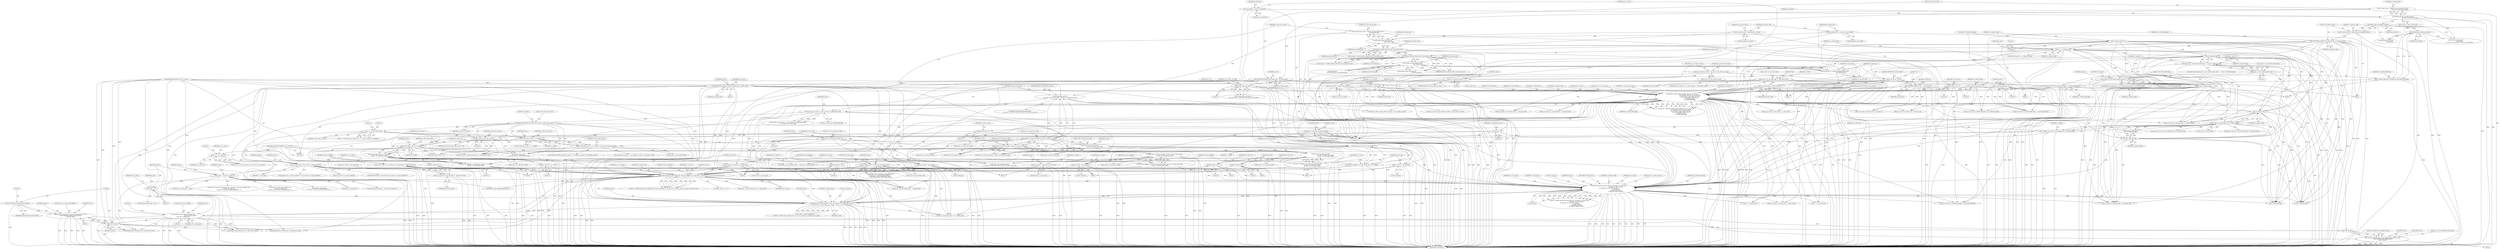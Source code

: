 digraph "0_Android_0b23c81c3dd9ec38f7e6806a3955fed1925541a0_2@API" {
"1001689" [label="(Call,ithread_create(ps_dec->pv_dec_thread_handle, NULL,\n (void *)ih264d_decode_picture_thread,\n (void *)ps_dec))"];
"1001694" [label="(Call,(void *)ih264d_decode_picture_thread)"];
"1001697" [label="(Call,(void *)ps_dec)"];
"1001642" [label="(Call,ih264d_get_next_display_field(ps_dec,\n                                          ps_dec->ps_out_buffer,\n &(ps_dec->s_disp_op)))"];
"1001623" [label="(Call,ih264d_start_of_pic(ps_dec, i4_poc, &s_tmp_poc, u2_frame_num, ps_pps))"];
"1000534" [label="(Call,ih264d_decode_gaps_in_frame_num(ps_dec, u2_frame_num))"];
"1000157" [label="(MethodParameterIn,dec_struct_t *ps_dec)"];
"1000464" [label="(Call,COPYTHECONTEXT(\"SH: frame_num\", u2_frame_num))"];
"1000457" [label="(Call,u2_frame_num = ih264d_get_bits_h264(ps_bitstrm,\n                                         ps_seq->u1_bits_in_frm_num))"];
"1000459" [label="(Call,ih264d_get_bits_h264(ps_bitstrm,\n                                         ps_seq->u1_bits_in_frm_num))"];
"1000160" [label="(Call,* ps_bitstrm = ps_dec->ps_bitstrm)"];
"1001161" [label="(Call,ih264d_mark_err_slice_skip(ps_dec, num_mb_skipped, u1_is_idr_slice, u2_frame_num, ps_cur_poc, prev_slice_err))"];
"1001034" [label="(Call,num_mb_skipped = u2_first_mb_in_slice << u1_mbaff)"];
"1001036" [label="(Call,u2_first_mb_in_slice << u1_mbaff)"];
"1001027" [label="(Call,u2_first_mb_in_slice > 0)"];
"1000264" [label="(Call,COPYTHECONTEXT(\"SH: first_mb_in_slice\",u2_first_mb_in_slice))"];
"1000248" [label="(Call,u2_first_mb_in_slice << ps_cur_slice->u1_mbaff_frame_flag)"];
"1000233" [label="(Call,u2_first_mb_in_slice\n > (ps_dec->u2_frm_ht_in_mbs * ps_dec->u2_frm_wd_in_mbs))"];
"1000227" [label="(Call,u2_first_mb_in_slice = ih264d_uev(pu4_bitstrm_ofst,\n                                     pu4_bitstrm_buf))"];
"1000229" [label="(Call,ih264d_uev(pu4_bitstrm_ofst,\n                                     pu4_bitstrm_buf))"];
"1000201" [label="(Call,*pu4_bitstrm_ofst = &ps_bitstrm->u4_ofst)"];
"1000195" [label="(Call,*pu4_bitstrm_buf = ps_bitstrm->pu4_buffer)"];
"1000235" [label="(Call,ps_dec->u2_frm_ht_in_mbs * ps_dec->u2_frm_wd_in_mbs)"];
"1000365" [label="(Call,0 == u2_first_mb_in_slice)"];
"1000920" [label="(Call,u1_mbaff = ps_seq->u1_mb_aff_flag && (!u1_field_pic_flag))"];
"1000922" [label="(Call,ps_seq->u1_mb_aff_flag && (!u1_field_pic_flag))"];
"1000831" [label="(Call,ps_pps->u1_pic_order_present_flag && !u1_field_pic_flag)"];
"1000770" [label="(Call,ps_pps->u1_pic_order_present_flag == 1)"];
"1000769" [label="(Call,(ps_pps->u1_pic_order_present_flag == 1) && (!u1_field_pic_flag))"];
"1000775" [label="(Call,!u1_field_pic_flag)"];
"1000628" [label="(Call,COPYTHECONTEXT(\"SH: field_pic_flag\", u1_field_pic_flag))"];
"1000624" [label="(Call,u1_field_pic_flag = ih264d_get_bit_h264(ps_bitstrm))"];
"1000626" [label="(Call,ih264d_get_bit_h264(ps_bitstrm))"];
"1000682" [label="(Call,0 == u1_field_pic_flag)"];
"1000662" [label="(Call,u1_field_pic_flag = 0)"];
"1000835" [label="(Call,!u1_field_pic_flag)"];
"1000926" [label="(Call,!u1_field_pic_flag)"];
"1000895" [label="(Call,ih264d_is_end_of_pic(u2_frame_num, u1_nal_ref_idc,\n                                             &s_tmp_poc, &ps_dec->s_cur_pic_poc,\n                                            ps_cur_slice, u1_pic_order_cnt_type,\n                                            u1_nal_unit_type, u4_idr_pic_id,\n                                            u1_field_pic_flag,\n                                            u1_bottom_field_flag))"];
"1000156" [label="(MethodParameterIn,UWORD8 u1_nal_ref_idc)"];
"1000168" [label="(Call,*ps_cur_slice = ps_dec->ps_cur_slice)"];
"1000806" [label="(Call,u1_pic_order_cnt_type == 1)"];
"1000735" [label="(Call,u1_pic_order_cnt_type == 0)"];
"1000729" [label="(Call,u1_pic_order_cnt_type = ps_seq->u1_pic_order_cnt_type)"];
"1000675" [label="(Call,u1_nal_unit_type = SLICE_NAL)"];
"1000693" [label="(Call,u1_nal_unit_type = IDR_SLICE_NAL)"];
"1000322" [label="(Call,ps_dec->u1_nal_unit_type == IDR_SLICE_NAL)"];
"1000707" [label="(Call,COPYTHECONTEXT(\"SH:  \", u4_idr_pic_id))"];
"1000702" [label="(Call,u4_idr_pic_id > 65535)"];
"1000696" [label="(Call,u4_idr_pic_id = ih264d_uev(pu4_bitstrm_ofst,\n                                   pu4_bitstrm_buf))"];
"1000698" [label="(Call,ih264d_uev(pu4_bitstrm_ofst,\n                                   pu4_bitstrm_buf))"];
"1000410" [label="(Call,ih264d_uev(pu4_bitstrm_ofst, pu4_bitstrm_buf))"];
"1000269" [label="(Call,ih264d_uev(pu4_bitstrm_ofst, pu4_bitstrm_buf))"];
"1000188" [label="(Call,u4_idr_pic_id = 0)"];
"1000648" [label="(Call,COPYTHECONTEXT(\"SH: bottom_field_flag\", u1_bottom_field_flag))"];
"1000644" [label="(Call,u1_bottom_field_flag = ih264d_get_bit_h264(ps_bitstrm))"];
"1000646" [label="(Call,ih264d_get_bit_h264(ps_bitstrm))"];
"1000631" [label="(Call,u1_bottom_field_flag = 0)"];
"1000665" [label="(Call,u1_bottom_field_flag = 0)"];
"1001131" [label="(Call,num_mb_skipped = (u2_first_mb_in_slice << u1_mbaff)\n - ps_dec->u2_total_mbs_coded)"];
"1001133" [label="(Call,(u2_first_mb_in_slice << u1_mbaff)\n - ps_dec->u2_total_mbs_coded)"];
"1001134" [label="(Call,u2_first_mb_in_slice << u1_mbaff)"];
"1001121" [label="(Call,u2_first_mb_in_slice << u1_mbaff)"];
"1001120" [label="(Call,(u2_first_mb_in_slice << u1_mbaff) > ps_dec->u2_total_mbs_coded)"];
"1000613" [label="(Call,ps_dec->u2_total_mbs_coded = 0)"];
"1000994" [label="(Call,num_mb_skipped = (ps_dec->u2_frm_ht_in_mbs * ps_dec->u2_frm_wd_in_mbs)\n - ps_dec->u2_total_mbs_coded)"];
"1000996" [label="(Call,(ps_dec->u2_frm_ht_in_mbs * ps_dec->u2_frm_wd_in_mbs)\n - ps_dec->u2_total_mbs_coded)"];
"1000997" [label="(Call,ps_dec->u2_frm_ht_in_mbs * ps_dec->u2_frm_wd_in_mbs)"];
"1001100" [label="(Call,num_mb_skipped = (ps_dec->u2_frm_ht_in_mbs\n                            * ps_dec->u2_frm_wd_in_mbs)\n                            - ps_dec->u2_total_mbs_coded)"];
"1001102" [label="(Call,(ps_dec->u2_frm_ht_in_mbs\n                            * ps_dec->u2_frm_wd_in_mbs)\n                            - ps_dec->u2_total_mbs_coded)"];
"1001103" [label="(Call,ps_dec->u2_frm_ht_in_mbs\n                            * ps_dec->u2_frm_wd_in_mbs)"];
"1000517" [label="(Call,u1_is_idr_slice || ps_cur_slice->u1_mmco_equalto5)"];
"1000503" [label="(Call,0 == u1_is_idr_slice)"];
"1000155" [label="(MethodParameterIn,UWORD8 u1_is_idr_slice)"];
"1001013" [label="(Call,u1_is_idr_slice = ps_cur_slice->u1_nal_unit_type == IDR_SLICE_NAL)"];
"1001015" [label="(Call,ps_cur_slice->u1_nal_unit_type == IDR_SLICE_NAL)"];
"1000940" [label="(Call,u2_frame_num != ps_dec->u2_prv_frame_num)"];
"1000485" [label="(Call,*ps_cur_poc = &ps_dec->s_cur_pic_poc)"];
"1001007" [label="(Call,ps_cur_poc = &ps_dec->s_cur_pic_poc)"];
"1001140" [label="(Call,ps_cur_poc = &s_tmp_poc)"];
"1001113" [label="(Call,ps_cur_poc = &s_tmp_poc)"];
"1001039" [label="(Call,ps_cur_poc = &s_tmp_poc)"];
"1001128" [label="(Call,prev_slice_err = 2)"];
"1001097" [label="(Call,prev_slice_err = 2)"];
"1001031" [label="(Call,prev_slice_err = 1)"];
"1000969" [label="(Call,prev_slice_err = 1)"];
"1000974" [label="(Call,prev_slice_err = 2)"];
"1000928" [label="(Call,prev_slice_err = 0)"];
"1001435" [label="(Call,i4_poc == 0)"];
"1001424" [label="(Call,i4_poc >= ps_dec->i4_max_poc)"];
"1000176" [label="(Call,i4_poc = 0)"];
"1001401" [label="(Call,ih264d_decode_pic_order_cnt(u1_is_idr_slice, u2_frame_num,\n                                           &ps_dec->s_prev_pic_poc,\n &s_tmp_poc, ps_cur_slice, ps_pps,\n                                          u1_nal_ref_idc,\n                                          u1_bottom_field_flag,\n                                          u1_field_pic_flag, &i4_poc))"];
"1000422" [label="(Call,ps_pps = &ps_dec->ps_pps[u4_temp])"];
"1001093" [label="(Call,!u1_field_pic_flag)"];
"1001733" [label="(Call,ithread_create(ps_dec->pv_bs_deblk_thread_handle, NULL,\n (void *)ih264d_recon_deblk_thread,\n (void *)ps_dec))"];
"1001029" [label="(Literal,0)"];
"1000365" [label="(Call,0 == u2_first_mb_in_slice)"];
"1000189" [label="(Identifier,u4_idr_pic_id)"];
"1001159" [label="(Call,ret = ih264d_mark_err_slice_skip(ps_dec, num_mb_skipped, u1_is_idr_slice, u2_frame_num, ps_cur_poc, prev_slice_err))"];
"1001737" [label="(Identifier,NULL)"];
"1001124" [label="(Call,ps_dec->u2_total_mbs_coded)"];
"1001125" [label="(Identifier,ps_dec)"];
"1001048" [label="(Call,ps_cur_slice->u1_field_pic_flag = u1_field_pic_flag)"];
"1000230" [label="(Identifier,pu4_bitstrm_ofst)"];
"1000254" [label="(Identifier,ps_dec)"];
"1001089" [label="(Call,ps_seq->u1_mb_aff_flag\n && (!u1_field_pic_flag))"];
"1000635" [label="(Identifier,u1_field_pic_flag)"];
"1001120" [label="(Call,(u2_first_mb_in_slice << u1_mbaff) > ps_dec->u2_total_mbs_coded)"];
"1001629" [label="(Identifier,ps_pps)"];
"1001164" [label="(Identifier,u1_is_idr_slice)"];
"1000921" [label="(Identifier,u1_mbaff)"];
"1000505" [label="(Identifier,u1_is_idr_slice)"];
"1000161" [label="(Identifier,ps_bitstrm)"];
"1001864" [label="(Call,0 == u1_nal_ref_idc)"];
"1001035" [label="(Identifier,num_mb_skipped)"];
"1001027" [label="(Call,u2_first_mb_in_slice > 0)"];
"1000271" [label="(Identifier,pu4_bitstrm_buf)"];
"1000712" [label="(Identifier,i_delta_poc)"];
"1000806" [label="(Call,u1_pic_order_cnt_type == 1)"];
"1001423" [label="(ControlStructure,if(i4_poc >= ps_dec->i4_max_poc))"];
"1001094" [label="(Identifier,u1_field_pic_flag)"];
"1000900" [label="(Call,&ps_dec->s_cur_pic_poc)"];
"1000776" [label="(Identifier,u1_field_pic_flag)"];
"1000625" [label="(Identifier,u1_field_pic_flag)"];
"1000968" [label="(Block,)"];
"1000504" [label="(Literal,0)"];
"1001425" [label="(Identifier,i4_poc)"];
"1001165" [label="(Identifier,u2_frame_num)"];
"1000461" [label="(Call,ps_seq->u1_bits_in_frm_num)"];
"1000266" [label="(Identifier,u2_first_mb_in_slice)"];
"1001434" [label="(ControlStructure,if(i4_poc == 0))"];
"1001163" [label="(Identifier,num_mb_skipped)"];
"1001100" [label="(Call,num_mb_skipped = (ps_dec->u2_frm_ht_in_mbs\n                            * ps_dec->u2_frm_wd_in_mbs)\n                            - ps_dec->u2_total_mbs_coded)"];
"1001494" [label="(Call,ps_cur_slice->u1_bottom_field_flag = u1_bottom_field_flag)"];
"1001001" [label="(Call,ps_dec->u2_frm_wd_in_mbs)"];
"1000322" [label="(Call,ps_dec->u1_nal_unit_type == IDR_SLICE_NAL)"];
"1000636" [label="(Block,)"];
"1000998" [label="(Call,ps_dec->u2_frm_ht_in_mbs)"];
"1001147" [label="(Call,u2_first_mb_in_slice << u1_mbaff)"];
"1001202" [label="(Call,prev_slice_err == 2)"];
"1000940" [label="(Call,u2_frame_num != ps_dec->u2_prv_frame_num)"];
"1000201" [label="(Call,*pu4_bitstrm_ofst = &ps_bitstrm->u4_ofst)"];
"1000682" [label="(Call,0 == u1_field_pic_flag)"];
"1000329" [label="(Identifier,skip)"];
"1001431" [label="(Identifier,ps_dec)"];
"1000731" [label="(Call,ps_seq->u1_pic_order_cnt_type)"];
"1000613" [label="(Call,ps_dec->u2_total_mbs_coded = 0)"];
"1000808" [label="(Literal,1)"];
"1001694" [label="(Call,(void *)ih264d_decode_picture_thread)"];
"1000268" [label="(Identifier,u4_temp)"];
"1000644" [label="(Call,u1_bottom_field_flag = ih264d_get_bit_h264(ps_bitstrm))"];
"1000835" [label="(Call,!u1_field_pic_flag)"];
"1000264" [label="(Call,COPYTHECONTEXT(\"SH: first_mb_in_slice\",u2_first_mb_in_slice))"];
"1001128" [label="(Call,prev_slice_err = 2)"];
"1000929" [label="(Identifier,prev_slice_err)"];
"1001426" [label="(Call,ps_dec->i4_max_poc)"];
"1000408" [label="(Call,u4_temp = ih264d_uev(pu4_bitstrm_ofst, pu4_bitstrm_buf))"];
"1000970" [label="(Identifier,prev_slice_err)"];
"1001624" [label="(Identifier,ps_dec)"];
"1001644" [label="(Call,ps_dec->ps_out_buffer)"];
"1001148" [label="(Identifier,u2_first_mb_in_slice)"];
"1000704" [label="(Literal,65535)"];
"1000922" [label="(Call,ps_seq->u1_mb_aff_flag && (!u1_field_pic_flag))"];
"1001557" [label="(Call,ih264d_get_bit_h264(\n                        ps_bitstrm))"];
"1000670" [label="(Identifier,ps_dec)"];
"1000905" [label="(Identifier,u1_pic_order_cnt_type)"];
"1000203" [label="(Call,&ps_bitstrm->u4_ofst)"];
"1000907" [label="(Identifier,u4_idr_pic_id)"];
"1001413" [label="(Identifier,u1_bottom_field_flag)"];
"1001402" [label="(Identifier,u1_is_idr_slice)"];
"1001133" [label="(Call,(u2_first_mb_in_slice << u1_mbaff)\n - ps_dec->u2_total_mbs_coded)"];
"1001098" [label="(Identifier,prev_slice_err)"];
"1001161" [label="(Call,ih264d_mark_err_slice_skip(ps_dec, num_mb_skipped, u1_is_idr_slice, u2_frame_num, ps_cur_poc, prev_slice_err))"];
"1001621" [label="(Call,ret = ih264d_start_of_pic(ps_dec, i4_poc, &s_tmp_poc, u2_frame_num, ps_pps))"];
"1001028" [label="(Identifier,u2_first_mb_in_slice)"];
"1001140" [label="(Call,ps_cur_poc = &s_tmp_poc)"];
"1001096" [label="(Block,)"];
"1000648" [label="(Call,COPYTHECONTEXT(\"SH: bottom_field_flag\", u1_bottom_field_flag))"];
"1001019" [label="(Identifier,IDR_SLICE_NAL)"];
"1000247" [label="(Call,(u2_first_mb_in_slice << ps_cur_slice->u1_mbaff_frame_flag)\n <= ps_dec->u2_cur_mb_addr)"];
"1000410" [label="(Call,ih264d_uev(pu4_bitstrm_ofst, pu4_bitstrm_buf))"];
"1000196" [label="(Identifier,pu4_bitstrm_buf)"];
"1000649" [label="(Literal,\"SH: bottom_field_flag\")"];
"1001032" [label="(Identifier,prev_slice_err)"];
"1000458" [label="(Identifier,u2_frame_num)"];
"1000976" [label="(Literal,2)"];
"1000412" [label="(Identifier,pu4_bitstrm_buf)"];
"1001045" [label="(Identifier,ps_cur_slice)"];
"1001429" [label="(Call,ps_dec->i4_max_poc = i4_poc)"];
"1001813" [label="(Call,ps_err->u4_frm_sei_sync == u2_frame_num)"];
"1000699" [label="(Identifier,pu4_bitstrm_ofst)"];
"1001412" [label="(Identifier,u1_nal_ref_idc)"];
"1000464" [label="(Call,COPYTHECONTEXT(\"SH: frame_num\", u2_frame_num))"];
"1001484" [label="(Call,ps_cur_slice->u2_first_mb_in_slice = u2_first_mb_in_slice)"];
"1000235" [label="(Call,ps_dec->u2_frm_ht_in_mbs * ps_dec->u2_frm_wd_in_mbs)"];
"1000340" [label="(Identifier,I_SLICE)"];
"1001142" [label="(Call,&s_tmp_poc)"];
"1001101" [label="(Identifier,num_mb_skipped)"];
"1000661" [label="(Block,)"];
"1000551" [label="(Call,ps_prev_poc->u1_mmco_equalto5 = ps_cur_slice->u1_mmco_equalto5)"];
"1000898" [label="(Call,&s_tmp_poc)"];
"1000896" [label="(Identifier,u2_frame_num)"];
"1000694" [label="(Identifier,u1_nal_unit_type)"];
"1001034" [label="(Call,num_mb_skipped = u2_first_mb_in_slice << u1_mbaff)"];
"1000741" [label="(Call,ih264d_get_bits_h264(\n                        ps_bitstrm,\n                        ps_seq->u1_log2_max_pic_order_cnt_lsb_minus))"];
"1000734" [label="(ControlStructure,if(u1_pic_order_cnt_type == 0))"];
"1001097" [label="(Call,prev_slice_err = 2)"];
"1001437" [label="(Literal,0)"];
"1001107" [label="(Call,ps_dec->u2_frm_wd_in_mbs)"];
"1000948" [label="(Identifier,ps_dec)"];
"1001415" [label="(Call,&i4_poc)"];
"1000771" [label="(Call,ps_pps->u1_pic_order_present_flag)"];
"1001036" [label="(Call,u2_first_mb_in_slice << u1_mbaff)"];
"1000702" [label="(Call,u4_idr_pic_id > 65535)"];
"1000906" [label="(Identifier,u1_nal_unit_type)"];
"1001038" [label="(Identifier,u1_mbaff)"];
"1000632" [label="(Identifier,u1_bottom_field_flag)"];
"1001039" [label="(Call,ps_cur_poc = &s_tmp_poc)"];
"1001130" [label="(Literal,2)"];
"1000466" [label="(Identifier,u2_frame_num)"];
"1001065" [label="(Call,ps_cur_slice->u1_nal_unit_type = u1_nal_unit_type)"];
"1000502" [label="(Call,(0 == u1_is_idr_slice) && ps_cur_slice->u1_nal_ref_idc)"];
"1000666" [label="(Identifier,u1_bottom_field_flag)"];
"1000232" [label="(ControlStructure,if(u2_first_mb_in_slice\n > (ps_dec->u2_frm_ht_in_mbs * ps_dec->u2_frm_wd_in_mbs)))"];
"1000178" [label="(Literal,0)"];
"1000677" [label="(Identifier,SLICE_NAL)"];
"1000432" [label="(Identifier,FALSE)"];
"1001040" [label="(Identifier,ps_cur_poc)"];
"1000227" [label="(Call,u2_first_mb_in_slice = ih264d_uev(pu4_bitstrm_ofst,\n                                     pu4_bitstrm_buf))"];
"1000493" [label="(Identifier,ps_dec)"];
"1001693" [label="(Identifier,NULL)"];
"1000231" [label="(Identifier,pu4_bitstrm_buf)"];
"1001424" [label="(Call,i4_poc >= ps_dec->i4_max_poc)"];
"1001119" [label="(ControlStructure,if((u2_first_mb_in_slice << u1_mbaff) > ps_dec->u2_total_mbs_coded))"];
"1001132" [label="(Identifier,num_mb_skipped)"];
"1000897" [label="(Identifier,u1_nal_ref_idc)"];
"1001008" [label="(Identifier,ps_cur_poc)"];
"1001910" [label="(Call,u2_first_mb_in_slice\n << ps_cur_slice->u1_mbaff_frame_flag)"];
"1000160" [label="(Call,* ps_bitstrm = ps_dec->ps_bitstrm)"];
"1001127" [label="(Block,)"];
"1000856" [label="(Identifier,ps_pps)"];
"1000486" [label="(Identifier,ps_cur_poc)"];
"1001041" [label="(Call,&s_tmp_poc)"];
"1001642" [label="(Call,ih264d_get_next_display_field(ps_dec,\n                                          ps_dec->ps_out_buffer,\n &(ps_dec->s_disp_op)))"];
"1001136" [label="(Identifier,u1_mbaff)"];
"1000190" [label="(Literal,0)"];
"1001439" [label="(Call,ps_dec->i4_prev_max_display_seq = ps_dec->i4_prev_max_display_seq\n + ps_dec->i4_max_poc\n + ps_dec->u1_max_dec_frame_buffering + 1)"];
"1000830" [label="(ControlStructure,if(ps_pps->u1_pic_order_present_flag && !u1_field_pic_flag))"];
"1001033" [label="(Literal,1)"];
"1001617" [label="(Call,u2_first_mb_in_slice == 0)"];
"1000239" [label="(Call,ps_dec->u2_frm_wd_in_mbs)"];
"1000364" [label="(Call,(0 == u2_first_mb_in_slice) && (1 == ps_dec->u4_prev_nal_skipped))"];
"1001727" [label="(Block,)"];
"1000177" [label="(Identifier,i4_poc)"];
"1000233" [label="(Call,u2_first_mb_in_slice\n > (ps_dec->u2_frm_ht_in_mbs * ps_dec->u2_frm_wd_in_mbs))"];
"1000155" [label="(MethodParameterIn,UWORD8 u1_is_idr_slice)"];
"1000709" [label="(Identifier,u4_idr_pic_id)"];
"1000820" [label="(Call,ih264d_sev(pu4_bitstrm_ofst,\n                                                         pu4_bitstrm_buf))"];
"1001037" [label="(Identifier,u2_first_mb_in_slice)"];
"1002589" [label="(MethodReturn,WORD32)"];
"1000471" [label="(Identifier,ps_dec)"];
"1000539" [label="(Identifier,ps_prev_poc)"];
"1000170" [label="(Call,ps_dec->ps_cur_slice)"];
"1000267" [label="(Call,u4_temp = ih264d_uev(pu4_bitstrm_ofst, pu4_bitstrm_buf))"];
"1001103" [label="(Call,ps_dec->u2_frm_ht_in_mbs\n                            * ps_dec->u2_frm_wd_in_mbs)"];
"1000647" [label="(Identifier,ps_bitstrm)"];
"1001122" [label="(Identifier,u2_first_mb_in_slice)"];
"1000662" [label="(Call,u1_field_pic_flag = 0)"];
"1000707" [label="(Call,COPYTHECONTEXT(\"SH:  \", u4_idr_pic_id))"];
"1000679" [label="(Identifier,u1_is_idr_slice)"];
"1000367" [label="(Identifier,u2_first_mb_in_slice)"];
"1000524" [label="(Identifier,ps_dec)"];
"1000805" [label="(Call,u1_pic_order_cnt_type == 1\n && (!ps_seq->u1_delta_pic_order_always_zero_flag))"];
"1001053" [label="(Call,ps_cur_slice->u1_bottom_field_flag = u1_bottom_field_flag)"];
"1001697" [label="(Call,(void *)ps_dec)"];
"1001295" [label="(Call,ps_dec->u2_prv_frame_num = u2_frame_num)"];
"1000782" [label="(Call,ih264d_sev(\n                            pu4_bitstrm_ofst, pu4_bitstrm_buf))"];
"1001014" [label="(Identifier,u1_is_idr_slice)"];
"1001688" [label="(Block,)"];
"1000229" [label="(Call,ih264d_uev(pu4_bitstrm_ofst,\n                                     pu4_bitstrm_buf))"];
"1000740" [label="(Identifier,i_temp)"];
"1000249" [label="(Identifier,u2_first_mb_in_slice)"];
"1000265" [label="(Literal,\"SH: first_mb_in_slice\")"];
"1000519" [label="(Call,ps_cur_slice->u1_mmco_equalto5)"];
"1000326" [label="(Identifier,IDR_SLICE_NAL)"];
"1000667" [label="(Literal,0)"];
"1000939" [label="(Call,u2_frame_num != ps_dec->u2_prv_frame_num\n && ps_dec->u1_top_bottom_decoded != 0\n && ps_dec->u1_top_bottom_decoded\n != (TOP_FIELD_ONLY | BOT_FIELD_ONLY))"];
"1001408" [label="(Call,&s_tmp_poc)"];
"1000681" [label="(ControlStructure,if(0 == u1_field_pic_flag))"];
"1001604" [label="(Call,!u1_field_pic_flag)"];
"1001598" [label="(Call,(ps_pps->ps_sps->u1_mb_aff_flag) && (!u1_field_pic_flag))"];
"1000197" [label="(Call,ps_bitstrm->pu4_buffer)"];
"1001111" [label="(Identifier,ps_dec)"];
"1000680" [label="(Block,)"];
"1000908" [label="(Identifier,u1_field_pic_flag)"];
"1000994" [label="(Call,num_mb_skipped = (ps_dec->u2_frm_ht_in_mbs * ps_dec->u2_frm_wd_in_mbs)\n - ps_dec->u2_total_mbs_coded)"];
"1000487" [label="(Call,&ps_dec->s_cur_pic_poc)"];
"1001031" [label="(Call,prev_slice_err = 1)"];
"1000176" [label="(Call,i4_poc = 0)"];
"1000684" [label="(Identifier,u1_field_pic_flag)"];
"1000485" [label="(Call,*ps_cur_poc = &ps_dec->s_cur_pic_poc)"];
"1000675" [label="(Call,u1_nal_unit_type = SLICE_NAL)"];
"1000895" [label="(Call,ih264d_is_end_of_pic(u2_frame_num, u1_nal_ref_idc,\n                                             &s_tmp_poc, &ps_dec->s_cur_pic_poc,\n                                            ps_cur_slice, u1_pic_order_cnt_type,\n                                            u1_nal_unit_type, u4_idr_pic_id,\n                                            u1_field_pic_flag,\n                                            u1_bottom_field_flag))"];
"1000928" [label="(Call,prev_slice_err = 0)"];
"1001623" [label="(Call,ih264d_start_of_pic(ps_dec, i4_poc, &s_tmp_poc, u2_frame_num, ps_pps))"];
"1000158" [label="(Block,)"];
"1001625" [label="(Identifier,i4_poc)"];
"1001641" [label="(Block,)"];
"1001110" [label="(Call,ps_dec->u2_total_mbs_coded)"];
"1000923" [label="(Call,ps_seq->u1_mb_aff_flag)"];
"1001093" [label="(Call,!u1_field_pic_flag)"];
"1000688" [label="(Identifier,ps_dec)"];
"1000517" [label="(Call,u1_is_idr_slice || ps_cur_slice->u1_mmco_equalto5)"];
"1000703" [label="(Identifier,u4_idr_pic_id)"];
"1000614" [label="(Call,ps_dec->u2_total_mbs_coded)"];
"1001141" [label="(Identifier,ps_cur_poc)"];
"1000530" [label="(Identifier,ps_dec)"];
"1000650" [label="(Identifier,u1_bottom_field_flag)"];
"1001746" [label="(Identifier,ps_dec)"];
"1000995" [label="(Identifier,num_mb_skipped)"];
"1000780" [label="(Identifier,s_tmp_poc)"];
"1001137" [label="(Call,ps_dec->u2_total_mbs_coded)"];
"1001696" [label="(Identifier,ih264d_decode_picture_thread)"];
"1000323" [label="(Call,ps_dec->u1_nal_unit_type)"];
"1000708" [label="(Literal,\"SH:  \")"];
"1001009" [label="(Call,&ps_dec->s_cur_pic_poc)"];
"1000536" [label="(Identifier,u2_frame_num)"];
"1000623" [label="(Block,)"];
"1001984" [label="(Call,ps_dec->u2_frm_ht_in_mbs - 1)"];
"1001104" [label="(Call,ps_dec->u2_frm_ht_in_mbs)"];
"1001026" [label="(ControlStructure,if(u2_first_mb_in_slice > 0))"];
"1000366" [label="(Literal,0)"];
"1000633" [label="(Literal,0)"];
"1000535" [label="(Identifier,ps_dec)"];
"1000697" [label="(Identifier,u4_idr_pic_id)"];
"1000730" [label="(Identifier,u1_pic_order_cnt_type)"];
"1000617" [label="(Literal,0)"];
"1001121" [label="(Call,u2_first_mb_in_slice << u1_mbaff)"];
"1001411" [label="(Identifier,ps_pps)"];
"1001489" [label="(Call,ps_cur_slice->u1_field_pic_flag = u1_field_pic_flag)"];
"1001166" [label="(Identifier,ps_cur_poc)"];
"1001479" [label="(Call,ps_cur_slice->u4_idr_pic_id = u4_idr_pic_id)"];
"1000695" [label="(Identifier,IDR_SLICE_NAL)"];
"1000664" [label="(Literal,0)"];
"1000807" [label="(Identifier,u1_pic_order_cnt_type)"];
"1001005" [label="(Identifier,ps_dec)"];
"1001521" [label="(Call,ps_cur_slice->u1_nal_ref_idc = u1_nal_ref_idc)"];
"1000507" [label="(Identifier,ps_cur_slice)"];
"1000244" [label="(Identifier,ERROR_CORRUPTED_SLICE)"];
"1001702" [label="(Identifier,ps_dec)"];
"1001628" [label="(Identifier,u2_frame_num)"];
"1000270" [label="(Identifier,pu4_bitstrm_ofst)"];
"1001015" [label="(Call,ps_cur_slice->u1_nal_unit_type == IDR_SLICE_NAL)"];
"1001242" [label="(Call,ih264d_err_pic_dispbuf_mgr(ps_dec))"];
"1001401" [label="(Call,ih264d_decode_pic_order_cnt(u1_is_idr_slice, u2_frame_num,\n                                           &ps_dec->s_prev_pic_poc,\n &s_tmp_poc, ps_cur_slice, ps_pps,\n                                          u1_nal_ref_idc,\n                                          u1_bottom_field_flag,\n                                          u1_field_pic_flag, &i4_poc))"];
"1001403" [label="(Identifier,u2_frame_num)"];
"1000629" [label="(Literal,\"SH: field_pic_flag\")"];
"1000701" [label="(ControlStructure,if(u4_idr_pic_id > 65535))"];
"1001626" [label="(Call,&s_tmp_poc)"];
"1000156" [label="(MethodParameterIn,UWORD8 u1_nal_ref_idc)"];
"1000457" [label="(Call,u2_frame_num = ih264d_get_bits_h264(ps_bitstrm,\n                                         ps_seq->u1_bits_in_frm_num))"];
"1001134" [label="(Call,u2_first_mb_in_slice << u1_mbaff)"];
"1000627" [label="(Identifier,ps_bitstrm)"];
"1001075" [label="(Call,ps_cur_slice->u1_nal_ref_idc = u1_nal_ref_idc)"];
"1000626" [label="(Call,ih264d_get_bit_h264(ps_bitstrm))"];
"1001189" [label="(Call,ps_dec->u2_prv_frame_num = u2_frame_num)"];
"1000942" [label="(Call,ps_dec->u2_prv_frame_num)"];
"1000195" [label="(Call,*pu4_bitstrm_buf = ps_bitstrm->pu4_buffer)"];
"1001436" [label="(Identifier,i4_poc)"];
"1001643" [label="(Identifier,ps_dec)"];
"1000832" [label="(Call,ps_pps->u1_pic_order_present_flag)"];
"1001689" [label="(Call,ithread_create(ps_dec->pv_dec_thread_handle, NULL,\n (void *)ih264d_decode_picture_thread,\n (void *)ps_dec))"];
"1000423" [label="(Identifier,ps_pps)"];
"1000706" [label="(Identifier,ERROR_INV_SLICE_HDR_T)"];
"1000624" [label="(Call,u1_field_pic_flag = ih264d_get_bit_h264(ps_bitstrm))"];
"1000729" [label="(Call,u1_pic_order_cnt_type = ps_seq->u1_pic_order_cnt_type)"];
"1001526" [label="(Call,ps_cur_slice->u1_pic_order_cnt_type = u1_pic_order_cnt_type)"];
"1001414" [label="(Identifier,u1_field_pic_flag)"];
"1000933" [label="(Identifier,i1_is_end_of_poc)"];
"1000476" [label="(Block,)"];
"1000930" [label="(Literal,0)"];
"1001699" [label="(Identifier,ps_dec)"];
"1001653" [label="(Literal,0)"];
"1000465" [label="(Literal,\"SH: frame_num\")"];
"1001167" [label="(Identifier,prev_slice_err)"];
"1001435" [label="(Call,i4_poc == 0)"];
"1000369" [label="(Literal,1)"];
"1000693" [label="(Call,u1_nal_unit_type = IDR_SLICE_NAL)"];
"1001733" [label="(Call,ithread_create(ps_dec->pv_bs_deblk_thread_handle, NULL,\n (void *)ih264d_recon_deblk_thread,\n (void *)ps_dec))"];
"1001218" [label="(Call,ps_dec->u2_frm_ht_in_mbs * ps_dec->u2_frm_wd_in_mbs)"];
"1000424" [label="(Call,&ps_dec->ps_pps[u4_temp])"];
"1000621" [label="(Identifier,ps_seq)"];
"1000735" [label="(Call,u1_pic_order_cnt_type == 0)"];
"1000269" [label="(Call,ih264d_uev(pu4_bitstrm_ofst, pu4_bitstrm_buf))"];
"1000228" [label="(Identifier,u2_first_mb_in_slice)"];
"1000811" [label="(Identifier,ps_seq)"];
"1001849" [label="(Call,0 == u1_nal_ref_idc)"];
"1000250" [label="(Call,ps_cur_slice->u1_mbaff_frame_flag)"];
"1001399" [label="(Call,ret = ih264d_decode_pic_order_cnt(u1_is_idr_slice, u2_frame_num,\n                                           &ps_dec->s_prev_pic_poc,\n &s_tmp_poc, ps_cur_slice, ps_pps,\n                                          u1_nal_ref_idc,\n                                          u1_bottom_field_flag,\n                                          u1_field_pic_flag, &i4_poc))"];
"1001157" [label="(Identifier,prev_slice_err)"];
"1000737" [label="(Literal,0)"];
"1001734" [label="(Call,ps_dec->pv_bs_deblk_thread_handle)"];
"1001102" [label="(Call,(ps_dec->u2_frm_ht_in_mbs\n                            * ps_dec->u2_frm_wd_in_mbs)\n                            - ps_dec->u2_total_mbs_coded)"];
"1001007" [label="(Call,ps_cur_poc = &ps_dec->s_cur_pic_poc)"];
"1000909" [label="(Identifier,u1_bottom_field_flag)"];
"1001115" [label="(Call,&s_tmp_poc)"];
"1002466" [label="(Call,ih264d_parse_pslice(ps_dec, u2_first_mb_in_slice))"];
"1000533" [label="(Block,)"];
"1002547" [label="(Call,ps_dec->u2_total_mbs_coded >= (ps_seq->u2_max_mb_addr + 1))"];
"1001587" [label="(Call,!u1_field_pic_flag)"];
"1000836" [label="(Identifier,u1_field_pic_flag)"];
"1000628" [label="(Call,COPYTHECONTEXT(\"SH: field_pic_flag\", u1_field_pic_flag))"];
"1001129" [label="(Identifier,prev_slice_err)"];
"1001214" [label="(Call,ps_dec->u2_total_mbs_coded\n >= ps_dec->u2_frm_ht_in_mbs * ps_dec->u2_frm_wd_in_mbs)"];
"1000958" [label="(Block,)"];
"1001410" [label="(Identifier,ps_cur_slice)"];
"1001690" [label="(Call,ps_dec->pv_dec_thread_handle)"];
"1001113" [label="(Call,ps_cur_poc = &s_tmp_poc)"];
"1000218" [label="(Identifier,u4_call_end_of_pic)"];
"1000926" [label="(Call,!u1_field_pic_flag)"];
"1001131" [label="(Call,num_mb_skipped = (u2_first_mb_in_slice << u1_mbaff)\n - ps_dec->u2_total_mbs_coded)"];
"1001511" [label="(Call,ps_cur_slice->u1_nal_unit_type = u1_nal_unit_type)"];
"1001443" [label="(Call,ps_dec->i4_prev_max_display_seq\n + ps_dec->i4_max_poc\n + ps_dec->u1_max_dec_frame_buffering + 1)"];
"1002431" [label="(Call,ih264d_parse_islice(ps_dec, u2_first_mb_in_slice))"];
"1001043" [label="(Call,ps_cur_slice->u4_idr_pic_id = u4_idr_pic_id)"];
"1000162" [label="(Call,ps_dec->ps_bitstrm)"];
"1000793" [label="(Identifier,s_tmp_poc)"];
"1000927" [label="(Identifier,u1_field_pic_flag)"];
"1000188" [label="(Call,u4_idr_pic_id = 0)"];
"1000736" [label="(Identifier,u1_pic_order_cnt_type)"];
"1000683" [label="(Literal,0)"];
"1001581" [label="(Call,(ps_pps->ps_sps->u1_mb_aff_flag) && (!u1_field_pic_flag))"];
"1000893" [label="(Call,i1_is_end_of_poc = ih264d_is_end_of_pic(u2_frame_num, u1_nal_ref_idc,\n                                             &s_tmp_poc, &ps_dec->s_cur_pic_poc,\n                                            ps_cur_slice, u1_pic_order_cnt_type,\n                                            u1_nal_unit_type, u4_idr_pic_id,\n                                            u1_field_pic_flag,\n                                            u1_bottom_field_flag))"];
"1001138" [label="(Identifier,ps_dec)"];
"1000645" [label="(Identifier,u1_bottom_field_flag)"];
"1001464" [label="(Identifier,ps_cur_slice)"];
"1000630" [label="(Identifier,u1_field_pic_flag)"];
"1000770" [label="(Call,ps_pps->u1_pic_order_present_flag == 1)"];
"1001080" [label="(Call,ps_cur_slice->u1_pic_order_cnt_type = u1_pic_order_cnt_type)"];
"1000769" [label="(Call,(ps_pps->u1_pic_order_present_flag == 1) && (!u1_field_pic_flag))"];
"1000236" [label="(Call,ps_dec->u2_frm_ht_in_mbs)"];
"1000996" [label="(Call,(ps_dec->u2_frm_ht_in_mbs * ps_dec->u2_frm_wd_in_mbs)\n - ps_dec->u2_total_mbs_coded)"];
"1000980" [label="(Identifier,ps_dec)"];
"1000422" [label="(Call,ps_pps = &ps_dec->ps_pps[u4_temp])"];
"1001146" [label="(Call,(u2_first_mb_in_slice << u1_mbaff) < ps_dec->u2_total_mbs_coded)"];
"1000774" [label="(Literal,1)"];
"1000831" [label="(Call,ps_pps->u1_pic_order_present_flag && !u1_field_pic_flag)"];
"1000459" [label="(Call,ih264d_get_bits_h264(ps_bitstrm,\n                                         ps_seq->u1_bits_in_frm_num))"];
"1000904" [label="(Identifier,ps_cur_slice)"];
"1001447" [label="(Call,ps_dec->i4_max_poc\n + ps_dec->u1_max_dec_frame_buffering + 1)"];
"1001738" [label="(Call,(void *)ih264d_recon_deblk_thread)"];
"1000234" [label="(Identifier,u2_first_mb_in_slice)"];
"1000169" [label="(Identifier,ps_cur_slice)"];
"1001184" [label="(Call,ps_cur_slice->u1_bottom_field_flag = u1_bottom_field_flag)"];
"1001030" [label="(Block,)"];
"1000184" [label="(Identifier,u1_redundant_pic_cnt)"];
"1000663" [label="(Identifier,u1_field_pic_flag)"];
"1000969" [label="(Call,prev_slice_err = 1)"];
"1000631" [label="(Call,u1_bottom_field_flag = 0)"];
"1000696" [label="(Call,u4_idr_pic_id = ih264d_uev(pu4_bitstrm_ofst,\n                                   pu4_bitstrm_buf))"];
"1001004" [label="(Call,ps_dec->u2_total_mbs_coded)"];
"1001162" [label="(Identifier,ps_dec)"];
"1000974" [label="(Call,prev_slice_err = 2)"];
"1000516" [label="(ControlStructure,if(u1_is_idr_slice || ps_cur_slice->u1_mmco_equalto5))"];
"1000411" [label="(Identifier,pu4_bitstrm_ofst)"];
"1000997" [label="(Call,ps_dec->u2_frm_ht_in_mbs * ps_dec->u2_frm_wd_in_mbs)"];
"1002500" [label="(Call,ih264d_parse_bslice(ps_dec, u2_first_mb_in_slice))"];
"1000646" [label="(Call,ih264d_get_bit_h264(ps_bitstrm))"];
"1000202" [label="(Identifier,pu4_bitstrm_ofst)"];
"1000768" [label="(ControlStructure,if((ps_pps->u1_pic_order_present_flag == 1) && (!u1_field_pic_flag)))"];
"1000248" [label="(Call,u2_first_mb_in_slice << ps_cur_slice->u1_mbaff_frame_flag)"];
"1000460" [label="(Identifier,ps_bitstrm)"];
"1001099" [label="(Literal,2)"];
"1000700" [label="(Identifier,pu4_bitstrm_buf)"];
"1000503" [label="(Call,0 == u1_is_idr_slice)"];
"1001013" [label="(Call,u1_is_idr_slice = ps_cur_slice->u1_nal_unit_type == IDR_SLICE_NAL)"];
"1001647" [label="(Call,&(ps_dec->s_disp_op))"];
"1000973" [label="(Block,)"];
"1001114" [label="(Identifier,ps_cur_poc)"];
"1001135" [label="(Identifier,u2_first_mb_in_slice)"];
"1000775" [label="(Call,!u1_field_pic_flag)"];
"1000157" [label="(MethodParameterIn,dec_struct_t *ps_dec)"];
"1001441" [label="(Identifier,ps_dec)"];
"1001016" [label="(Call,ps_cur_slice->u1_nal_unit_type)"];
"1000534" [label="(Call,ih264d_decode_gaps_in_frame_num(ps_dec, u2_frame_num))"];
"1000975" [label="(Identifier,prev_slice_err)"];
"1000168" [label="(Call,*ps_cur_slice = ps_dec->ps_cur_slice)"];
"1001741" [label="(Call,(void *)ps_dec)"];
"1000698" [label="(Call,ih264d_uev(pu4_bitstrm_ofst,\n                                   pu4_bitstrm_buf))"];
"1000676" [label="(Identifier,u1_nal_unit_type)"];
"1000941" [label="(Identifier,u2_frame_num)"];
"1000665" [label="(Call,u1_bottom_field_flag = 0)"];
"1000321" [label="(ControlStructure,if(ps_dec->u1_nal_unit_type == IDR_SLICE_NAL))"];
"1000518" [label="(Identifier,u1_is_idr_slice)"];
"1000861" [label="(Call,ih264d_uev(pu4_bitstrm_ofst, pu4_bitstrm_buf))"];
"1000841" [label="(Identifier,s_tmp_poc)"];
"1000920" [label="(Call,u1_mbaff = ps_seq->u1_mb_aff_flag && (!u1_field_pic_flag))"];
"1001123" [label="(Identifier,u1_mbaff)"];
"1000971" [label="(Literal,1)"];
"1001404" [label="(Call,&ps_dec->s_prev_pic_poc)"];
"1001689" -> "1001688"  [label="AST: "];
"1001689" -> "1001697"  [label="CFG: "];
"1001690" -> "1001689"  [label="AST: "];
"1001693" -> "1001689"  [label="AST: "];
"1001694" -> "1001689"  [label="AST: "];
"1001697" -> "1001689"  [label="AST: "];
"1001702" -> "1001689"  [label="CFG: "];
"1001689" -> "1002589"  [label="DDG: "];
"1001689" -> "1002589"  [label="DDG: "];
"1001689" -> "1002589"  [label="DDG: "];
"1001689" -> "1002589"  [label="DDG: "];
"1001689" -> "1002589"  [label="DDG: "];
"1001694" -> "1001689"  [label="DDG: "];
"1001697" -> "1001689"  [label="DDG: "];
"1001689" -> "1001733"  [label="DDG: "];
"1001694" -> "1001696"  [label="CFG: "];
"1001695" -> "1001694"  [label="AST: "];
"1001696" -> "1001694"  [label="AST: "];
"1001698" -> "1001694"  [label="CFG: "];
"1001694" -> "1002589"  [label="DDG: "];
"1001697" -> "1001699"  [label="CFG: "];
"1001698" -> "1001697"  [label="AST: "];
"1001699" -> "1001697"  [label="AST: "];
"1001697" -> "1002589"  [label="DDG: "];
"1001642" -> "1001697"  [label="DDG: "];
"1000157" -> "1001697"  [label="DDG: "];
"1001697" -> "1001741"  [label="DDG: "];
"1001697" -> "1002431"  [label="DDG: "];
"1001697" -> "1002466"  [label="DDG: "];
"1001697" -> "1002500"  [label="DDG: "];
"1001642" -> "1001641"  [label="AST: "];
"1001642" -> "1001647"  [label="CFG: "];
"1001643" -> "1001642"  [label="AST: "];
"1001644" -> "1001642"  [label="AST: "];
"1001647" -> "1001642"  [label="AST: "];
"1001653" -> "1001642"  [label="CFG: "];
"1001642" -> "1002589"  [label="DDG: "];
"1001642" -> "1002589"  [label="DDG: "];
"1001642" -> "1002589"  [label="DDG: "];
"1001642" -> "1002589"  [label="DDG: "];
"1001623" -> "1001642"  [label="DDG: "];
"1000534" -> "1001642"  [label="DDG: "];
"1001161" -> "1001642"  [label="DDG: "];
"1000157" -> "1001642"  [label="DDG: "];
"1001642" -> "1001741"  [label="DDG: "];
"1001642" -> "1002431"  [label="DDG: "];
"1001642" -> "1002466"  [label="DDG: "];
"1001642" -> "1002500"  [label="DDG: "];
"1001623" -> "1001621"  [label="AST: "];
"1001623" -> "1001629"  [label="CFG: "];
"1001624" -> "1001623"  [label="AST: "];
"1001625" -> "1001623"  [label="AST: "];
"1001626" -> "1001623"  [label="AST: "];
"1001628" -> "1001623"  [label="AST: "];
"1001629" -> "1001623"  [label="AST: "];
"1001621" -> "1001623"  [label="CFG: "];
"1001623" -> "1002589"  [label="DDG: "];
"1001623" -> "1002589"  [label="DDG: "];
"1001623" -> "1002589"  [label="DDG: "];
"1001623" -> "1002589"  [label="DDG: "];
"1001623" -> "1002589"  [label="DDG: "];
"1001623" -> "1001621"  [label="DDG: "];
"1001623" -> "1001621"  [label="DDG: "];
"1001623" -> "1001621"  [label="DDG: "];
"1001623" -> "1001621"  [label="DDG: "];
"1001623" -> "1001621"  [label="DDG: "];
"1000534" -> "1001623"  [label="DDG: "];
"1000534" -> "1001623"  [label="DDG: "];
"1001161" -> "1001623"  [label="DDG: "];
"1001161" -> "1001623"  [label="DDG: "];
"1000157" -> "1001623"  [label="DDG: "];
"1001435" -> "1001623"  [label="DDG: "];
"1000176" -> "1001623"  [label="DDG: "];
"1001401" -> "1001623"  [label="DDG: "];
"1001401" -> "1001623"  [label="DDG: "];
"1001401" -> "1001623"  [label="DDG: "];
"1000895" -> "1001623"  [label="DDG: "];
"1000895" -> "1001623"  [label="DDG: "];
"1000940" -> "1001623"  [label="DDG: "];
"1000464" -> "1001623"  [label="DDG: "];
"1000422" -> "1001623"  [label="DDG: "];
"1001623" -> "1001813"  [label="DDG: "];
"1000534" -> "1000533"  [label="AST: "];
"1000534" -> "1000536"  [label="CFG: "];
"1000535" -> "1000534"  [label="AST: "];
"1000536" -> "1000534"  [label="AST: "];
"1000539" -> "1000534"  [label="CFG: "];
"1000534" -> "1002589"  [label="DDG: "];
"1000534" -> "1002589"  [label="DDG: "];
"1000534" -> "1002589"  [label="DDG: "];
"1000157" -> "1000534"  [label="DDG: "];
"1000464" -> "1000534"  [label="DDG: "];
"1000534" -> "1000895"  [label="DDG: "];
"1000534" -> "1000940"  [label="DDG: "];
"1000534" -> "1001161"  [label="DDG: "];
"1000534" -> "1001161"  [label="DDG: "];
"1000534" -> "1001295"  [label="DDG: "];
"1000534" -> "1001401"  [label="DDG: "];
"1000534" -> "1001813"  [label="DDG: "];
"1000534" -> "1002431"  [label="DDG: "];
"1000534" -> "1002466"  [label="DDG: "];
"1000534" -> "1002500"  [label="DDG: "];
"1000157" -> "1000154"  [label="AST: "];
"1000157" -> "1002589"  [label="DDG: "];
"1000157" -> "1001161"  [label="DDG: "];
"1000157" -> "1001242"  [label="DDG: "];
"1000157" -> "1001741"  [label="DDG: "];
"1000157" -> "1002431"  [label="DDG: "];
"1000157" -> "1002466"  [label="DDG: "];
"1000157" -> "1002500"  [label="DDG: "];
"1000464" -> "1000158"  [label="AST: "];
"1000464" -> "1000466"  [label="CFG: "];
"1000465" -> "1000464"  [label="AST: "];
"1000466" -> "1000464"  [label="AST: "];
"1000471" -> "1000464"  [label="CFG: "];
"1000464" -> "1002589"  [label="DDG: "];
"1000464" -> "1002589"  [label="DDG: "];
"1000457" -> "1000464"  [label="DDG: "];
"1000464" -> "1000895"  [label="DDG: "];
"1000464" -> "1000940"  [label="DDG: "];
"1000464" -> "1001161"  [label="DDG: "];
"1000464" -> "1001295"  [label="DDG: "];
"1000464" -> "1001401"  [label="DDG: "];
"1000464" -> "1001813"  [label="DDG: "];
"1000457" -> "1000158"  [label="AST: "];
"1000457" -> "1000459"  [label="CFG: "];
"1000458" -> "1000457"  [label="AST: "];
"1000459" -> "1000457"  [label="AST: "];
"1000465" -> "1000457"  [label="CFG: "];
"1000457" -> "1002589"  [label="DDG: "];
"1000459" -> "1000457"  [label="DDG: "];
"1000459" -> "1000457"  [label="DDG: "];
"1000459" -> "1000461"  [label="CFG: "];
"1000460" -> "1000459"  [label="AST: "];
"1000461" -> "1000459"  [label="AST: "];
"1000459" -> "1002589"  [label="DDG: "];
"1000459" -> "1002589"  [label="DDG: "];
"1000160" -> "1000459"  [label="DDG: "];
"1000459" -> "1000626"  [label="DDG: "];
"1000459" -> "1000741"  [label="DDG: "];
"1000459" -> "1001557"  [label="DDG: "];
"1000160" -> "1000158"  [label="AST: "];
"1000160" -> "1000162"  [label="CFG: "];
"1000161" -> "1000160"  [label="AST: "];
"1000162" -> "1000160"  [label="AST: "];
"1000169" -> "1000160"  [label="CFG: "];
"1000160" -> "1002589"  [label="DDG: "];
"1000160" -> "1002589"  [label="DDG: "];
"1001161" -> "1001159"  [label="AST: "];
"1001161" -> "1001167"  [label="CFG: "];
"1001162" -> "1001161"  [label="AST: "];
"1001163" -> "1001161"  [label="AST: "];
"1001164" -> "1001161"  [label="AST: "];
"1001165" -> "1001161"  [label="AST: "];
"1001166" -> "1001161"  [label="AST: "];
"1001167" -> "1001161"  [label="AST: "];
"1001159" -> "1001161"  [label="CFG: "];
"1001161" -> "1002589"  [label="DDG: "];
"1001161" -> "1002589"  [label="DDG: "];
"1001161" -> "1002589"  [label="DDG: "];
"1001161" -> "1002589"  [label="DDG: "];
"1001161" -> "1002589"  [label="DDG: "];
"1001161" -> "1002589"  [label="DDG: "];
"1001161" -> "1001159"  [label="DDG: "];
"1001161" -> "1001159"  [label="DDG: "];
"1001161" -> "1001159"  [label="DDG: "];
"1001161" -> "1001159"  [label="DDG: "];
"1001161" -> "1001159"  [label="DDG: "];
"1001161" -> "1001159"  [label="DDG: "];
"1001034" -> "1001161"  [label="DDG: "];
"1001131" -> "1001161"  [label="DDG: "];
"1000994" -> "1001161"  [label="DDG: "];
"1001100" -> "1001161"  [label="DDG: "];
"1000517" -> "1001161"  [label="DDG: "];
"1001013" -> "1001161"  [label="DDG: "];
"1000155" -> "1001161"  [label="DDG: "];
"1000940" -> "1001161"  [label="DDG: "];
"1000895" -> "1001161"  [label="DDG: "];
"1000485" -> "1001161"  [label="DDG: "];
"1001007" -> "1001161"  [label="DDG: "];
"1001140" -> "1001161"  [label="DDG: "];
"1001113" -> "1001161"  [label="DDG: "];
"1001039" -> "1001161"  [label="DDG: "];
"1001128" -> "1001161"  [label="DDG: "];
"1001097" -> "1001161"  [label="DDG: "];
"1001031" -> "1001161"  [label="DDG: "];
"1000969" -> "1001161"  [label="DDG: "];
"1000974" -> "1001161"  [label="DDG: "];
"1000928" -> "1001161"  [label="DDG: "];
"1001161" -> "1001189"  [label="DDG: "];
"1001161" -> "1001202"  [label="DDG: "];
"1001161" -> "1001242"  [label="DDG: "];
"1001161" -> "1001295"  [label="DDG: "];
"1001161" -> "1001401"  [label="DDG: "];
"1001161" -> "1001401"  [label="DDG: "];
"1001161" -> "1001813"  [label="DDG: "];
"1001161" -> "1002431"  [label="DDG: "];
"1001161" -> "1002466"  [label="DDG: "];
"1001161" -> "1002500"  [label="DDG: "];
"1001034" -> "1001030"  [label="AST: "];
"1001034" -> "1001036"  [label="CFG: "];
"1001035" -> "1001034"  [label="AST: "];
"1001036" -> "1001034"  [label="AST: "];
"1001040" -> "1001034"  [label="CFG: "];
"1001034" -> "1002589"  [label="DDG: "];
"1001034" -> "1002589"  [label="DDG: "];
"1001036" -> "1001034"  [label="DDG: "];
"1001036" -> "1001034"  [label="DDG: "];
"1001036" -> "1001038"  [label="CFG: "];
"1001037" -> "1001036"  [label="AST: "];
"1001038" -> "1001036"  [label="AST: "];
"1001036" -> "1002589"  [label="DDG: "];
"1001036" -> "1002589"  [label="DDG: "];
"1001027" -> "1001036"  [label="DDG: "];
"1000920" -> "1001036"  [label="DDG: "];
"1001036" -> "1001484"  [label="DDG: "];
"1001036" -> "1001617"  [label="DDG: "];
"1001036" -> "1001910"  [label="DDG: "];
"1001027" -> "1001026"  [label="AST: "];
"1001027" -> "1001029"  [label="CFG: "];
"1001028" -> "1001027"  [label="AST: "];
"1001029" -> "1001027"  [label="AST: "];
"1001032" -> "1001027"  [label="CFG: "];
"1001157" -> "1001027"  [label="CFG: "];
"1001027" -> "1002589"  [label="DDG: "];
"1001027" -> "1002589"  [label="DDG: "];
"1000264" -> "1001027"  [label="DDG: "];
"1000365" -> "1001027"  [label="DDG: "];
"1001027" -> "1001484"  [label="DDG: "];
"1001027" -> "1001617"  [label="DDG: "];
"1001027" -> "1001910"  [label="DDG: "];
"1000264" -> "1000158"  [label="AST: "];
"1000264" -> "1000266"  [label="CFG: "];
"1000265" -> "1000264"  [label="AST: "];
"1000266" -> "1000264"  [label="AST: "];
"1000268" -> "1000264"  [label="CFG: "];
"1000264" -> "1002589"  [label="DDG: "];
"1000264" -> "1002589"  [label="DDG: "];
"1000248" -> "1000264"  [label="DDG: "];
"1000264" -> "1000365"  [label="DDG: "];
"1000264" -> "1001121"  [label="DDG: "];
"1000264" -> "1001484"  [label="DDG: "];
"1000264" -> "1001617"  [label="DDG: "];
"1000264" -> "1001910"  [label="DDG: "];
"1000248" -> "1000247"  [label="AST: "];
"1000248" -> "1000250"  [label="CFG: "];
"1000249" -> "1000248"  [label="AST: "];
"1000250" -> "1000248"  [label="AST: "];
"1000254" -> "1000248"  [label="CFG: "];
"1000248" -> "1002589"  [label="DDG: "];
"1000248" -> "1002589"  [label="DDG: "];
"1000248" -> "1000247"  [label="DDG: "];
"1000248" -> "1000247"  [label="DDG: "];
"1000233" -> "1000248"  [label="DDG: "];
"1000248" -> "1001910"  [label="DDG: "];
"1000233" -> "1000232"  [label="AST: "];
"1000233" -> "1000235"  [label="CFG: "];
"1000234" -> "1000233"  [label="AST: "];
"1000235" -> "1000233"  [label="AST: "];
"1000244" -> "1000233"  [label="CFG: "];
"1000249" -> "1000233"  [label="CFG: "];
"1000233" -> "1002589"  [label="DDG: "];
"1000233" -> "1002589"  [label="DDG: "];
"1000233" -> "1002589"  [label="DDG: "];
"1000227" -> "1000233"  [label="DDG: "];
"1000235" -> "1000233"  [label="DDG: "];
"1000235" -> "1000233"  [label="DDG: "];
"1000227" -> "1000158"  [label="AST: "];
"1000227" -> "1000229"  [label="CFG: "];
"1000228" -> "1000227"  [label="AST: "];
"1000229" -> "1000227"  [label="AST: "];
"1000234" -> "1000227"  [label="CFG: "];
"1000227" -> "1002589"  [label="DDG: "];
"1000229" -> "1000227"  [label="DDG: "];
"1000229" -> "1000227"  [label="DDG: "];
"1000229" -> "1000231"  [label="CFG: "];
"1000230" -> "1000229"  [label="AST: "];
"1000231" -> "1000229"  [label="AST: "];
"1000229" -> "1002589"  [label="DDG: "];
"1000229" -> "1002589"  [label="DDG: "];
"1000201" -> "1000229"  [label="DDG: "];
"1000195" -> "1000229"  [label="DDG: "];
"1000229" -> "1000269"  [label="DDG: "];
"1000229" -> "1000269"  [label="DDG: "];
"1000201" -> "1000158"  [label="AST: "];
"1000201" -> "1000203"  [label="CFG: "];
"1000202" -> "1000201"  [label="AST: "];
"1000203" -> "1000201"  [label="AST: "];
"1000218" -> "1000201"  [label="CFG: "];
"1000201" -> "1002589"  [label="DDG: "];
"1000195" -> "1000158"  [label="AST: "];
"1000195" -> "1000197"  [label="CFG: "];
"1000196" -> "1000195"  [label="AST: "];
"1000197" -> "1000195"  [label="AST: "];
"1000202" -> "1000195"  [label="CFG: "];
"1000195" -> "1002589"  [label="DDG: "];
"1000235" -> "1000239"  [label="CFG: "];
"1000236" -> "1000235"  [label="AST: "];
"1000239" -> "1000235"  [label="AST: "];
"1000235" -> "1002589"  [label="DDG: "];
"1000235" -> "1002589"  [label="DDG: "];
"1000235" -> "1000997"  [label="DDG: "];
"1000235" -> "1000997"  [label="DDG: "];
"1000235" -> "1001103"  [label="DDG: "];
"1000235" -> "1001103"  [label="DDG: "];
"1000235" -> "1001218"  [label="DDG: "];
"1000235" -> "1001218"  [label="DDG: "];
"1000235" -> "1001984"  [label="DDG: "];
"1000365" -> "1000364"  [label="AST: "];
"1000365" -> "1000367"  [label="CFG: "];
"1000366" -> "1000365"  [label="AST: "];
"1000367" -> "1000365"  [label="AST: "];
"1000369" -> "1000365"  [label="CFG: "];
"1000364" -> "1000365"  [label="CFG: "];
"1000365" -> "1002589"  [label="DDG: "];
"1000365" -> "1000364"  [label="DDG: "];
"1000365" -> "1000364"  [label="DDG: "];
"1000365" -> "1001121"  [label="DDG: "];
"1000365" -> "1001484"  [label="DDG: "];
"1000365" -> "1001617"  [label="DDG: "];
"1000365" -> "1001910"  [label="DDG: "];
"1000920" -> "1000158"  [label="AST: "];
"1000920" -> "1000922"  [label="CFG: "];
"1000921" -> "1000920"  [label="AST: "];
"1000922" -> "1000920"  [label="AST: "];
"1000929" -> "1000920"  [label="CFG: "];
"1000920" -> "1002589"  [label="DDG: "];
"1000920" -> "1002589"  [label="DDG: "];
"1000922" -> "1000920"  [label="DDG: "];
"1000922" -> "1000920"  [label="DDG: "];
"1000920" -> "1001121"  [label="DDG: "];
"1000922" -> "1000923"  [label="CFG: "];
"1000922" -> "1000926"  [label="CFG: "];
"1000923" -> "1000922"  [label="AST: "];
"1000926" -> "1000922"  [label="AST: "];
"1000922" -> "1002589"  [label="DDG: "];
"1000922" -> "1002589"  [label="DDG: "];
"1000831" -> "1000922"  [label="DDG: "];
"1000769" -> "1000922"  [label="DDG: "];
"1000926" -> "1000922"  [label="DDG: "];
"1000922" -> "1001089"  [label="DDG: "];
"1000922" -> "1001089"  [label="DDG: "];
"1000922" -> "1001581"  [label="DDG: "];
"1000922" -> "1001598"  [label="DDG: "];
"1000831" -> "1000830"  [label="AST: "];
"1000831" -> "1000832"  [label="CFG: "];
"1000831" -> "1000835"  [label="CFG: "];
"1000832" -> "1000831"  [label="AST: "];
"1000835" -> "1000831"  [label="AST: "];
"1000841" -> "1000831"  [label="CFG: "];
"1000856" -> "1000831"  [label="CFG: "];
"1000831" -> "1002589"  [label="DDG: "];
"1000831" -> "1002589"  [label="DDG: "];
"1000831" -> "1002589"  [label="DDG: "];
"1000770" -> "1000831"  [label="DDG: "];
"1000769" -> "1000831"  [label="DDG: "];
"1000835" -> "1000831"  [label="DDG: "];
"1000770" -> "1000769"  [label="AST: "];
"1000770" -> "1000774"  [label="CFG: "];
"1000771" -> "1000770"  [label="AST: "];
"1000774" -> "1000770"  [label="AST: "];
"1000776" -> "1000770"  [label="CFG: "];
"1000769" -> "1000770"  [label="CFG: "];
"1000770" -> "1002589"  [label="DDG: "];
"1000770" -> "1000769"  [label="DDG: "];
"1000770" -> "1000769"  [label="DDG: "];
"1000769" -> "1000768"  [label="AST: "];
"1000769" -> "1000775"  [label="CFG: "];
"1000775" -> "1000769"  [label="AST: "];
"1000780" -> "1000769"  [label="CFG: "];
"1000793" -> "1000769"  [label="CFG: "];
"1000769" -> "1002589"  [label="DDG: "];
"1000769" -> "1002589"  [label="DDG: "];
"1000769" -> "1002589"  [label="DDG: "];
"1000775" -> "1000769"  [label="DDG: "];
"1000775" -> "1000776"  [label="CFG: "];
"1000776" -> "1000775"  [label="AST: "];
"1000775" -> "1002589"  [label="DDG: "];
"1000628" -> "1000775"  [label="DDG: "];
"1000682" -> "1000775"  [label="DDG: "];
"1000662" -> "1000775"  [label="DDG: "];
"1000775" -> "1000835"  [label="DDG: "];
"1000775" -> "1000895"  [label="DDG: "];
"1000775" -> "1000926"  [label="DDG: "];
"1000775" -> "1001048"  [label="DDG: "];
"1000775" -> "1001093"  [label="DDG: "];
"1000775" -> "1001401"  [label="DDG: "];
"1000775" -> "1001489"  [label="DDG: "];
"1000775" -> "1001587"  [label="DDG: "];
"1000775" -> "1001604"  [label="DDG: "];
"1000628" -> "1000623"  [label="AST: "];
"1000628" -> "1000630"  [label="CFG: "];
"1000629" -> "1000628"  [label="AST: "];
"1000630" -> "1000628"  [label="AST: "];
"1000632" -> "1000628"  [label="CFG: "];
"1000628" -> "1002589"  [label="DDG: "];
"1000628" -> "1002589"  [label="DDG: "];
"1000624" -> "1000628"  [label="DDG: "];
"1000628" -> "1000682"  [label="DDG: "];
"1000628" -> "1000835"  [label="DDG: "];
"1000628" -> "1000895"  [label="DDG: "];
"1000628" -> "1000926"  [label="DDG: "];
"1000628" -> "1001048"  [label="DDG: "];
"1000628" -> "1001093"  [label="DDG: "];
"1000628" -> "1001401"  [label="DDG: "];
"1000628" -> "1001489"  [label="DDG: "];
"1000628" -> "1001587"  [label="DDG: "];
"1000628" -> "1001604"  [label="DDG: "];
"1000624" -> "1000623"  [label="AST: "];
"1000624" -> "1000626"  [label="CFG: "];
"1000625" -> "1000624"  [label="AST: "];
"1000626" -> "1000624"  [label="AST: "];
"1000629" -> "1000624"  [label="CFG: "];
"1000624" -> "1002589"  [label="DDG: "];
"1000626" -> "1000624"  [label="DDG: "];
"1000626" -> "1000627"  [label="CFG: "];
"1000627" -> "1000626"  [label="AST: "];
"1000626" -> "1002589"  [label="DDG: "];
"1000626" -> "1000646"  [label="DDG: "];
"1000626" -> "1000741"  [label="DDG: "];
"1000626" -> "1001557"  [label="DDG: "];
"1000682" -> "1000681"  [label="AST: "];
"1000682" -> "1000684"  [label="CFG: "];
"1000683" -> "1000682"  [label="AST: "];
"1000684" -> "1000682"  [label="AST: "];
"1000688" -> "1000682"  [label="CFG: "];
"1000694" -> "1000682"  [label="CFG: "];
"1000682" -> "1002589"  [label="DDG: "];
"1000682" -> "1002589"  [label="DDG: "];
"1000662" -> "1000682"  [label="DDG: "];
"1000682" -> "1000835"  [label="DDG: "];
"1000682" -> "1000895"  [label="DDG: "];
"1000682" -> "1000926"  [label="DDG: "];
"1000682" -> "1001048"  [label="DDG: "];
"1000682" -> "1001093"  [label="DDG: "];
"1000682" -> "1001401"  [label="DDG: "];
"1000682" -> "1001489"  [label="DDG: "];
"1000682" -> "1001587"  [label="DDG: "];
"1000682" -> "1001604"  [label="DDG: "];
"1000662" -> "1000661"  [label="AST: "];
"1000662" -> "1000664"  [label="CFG: "];
"1000663" -> "1000662"  [label="AST: "];
"1000664" -> "1000662"  [label="AST: "];
"1000666" -> "1000662"  [label="CFG: "];
"1000662" -> "1002589"  [label="DDG: "];
"1000662" -> "1000835"  [label="DDG: "];
"1000662" -> "1000895"  [label="DDG: "];
"1000662" -> "1000926"  [label="DDG: "];
"1000662" -> "1001048"  [label="DDG: "];
"1000662" -> "1001093"  [label="DDG: "];
"1000662" -> "1001401"  [label="DDG: "];
"1000662" -> "1001489"  [label="DDG: "];
"1000662" -> "1001587"  [label="DDG: "];
"1000662" -> "1001604"  [label="DDG: "];
"1000835" -> "1000836"  [label="CFG: "];
"1000836" -> "1000835"  [label="AST: "];
"1000835" -> "1002589"  [label="DDG: "];
"1000835" -> "1000895"  [label="DDG: "];
"1000835" -> "1000926"  [label="DDG: "];
"1000835" -> "1001048"  [label="DDG: "];
"1000835" -> "1001093"  [label="DDG: "];
"1000835" -> "1001401"  [label="DDG: "];
"1000835" -> "1001489"  [label="DDG: "];
"1000835" -> "1001587"  [label="DDG: "];
"1000835" -> "1001604"  [label="DDG: "];
"1000926" -> "1000927"  [label="CFG: "];
"1000927" -> "1000926"  [label="AST: "];
"1000926" -> "1002589"  [label="DDG: "];
"1000895" -> "1000926"  [label="DDG: "];
"1000926" -> "1001048"  [label="DDG: "];
"1000926" -> "1001093"  [label="DDG: "];
"1000926" -> "1001401"  [label="DDG: "];
"1000926" -> "1001489"  [label="DDG: "];
"1000926" -> "1001587"  [label="DDG: "];
"1000926" -> "1001604"  [label="DDG: "];
"1000895" -> "1000893"  [label="AST: "];
"1000895" -> "1000909"  [label="CFG: "];
"1000896" -> "1000895"  [label="AST: "];
"1000897" -> "1000895"  [label="AST: "];
"1000898" -> "1000895"  [label="AST: "];
"1000900" -> "1000895"  [label="AST: "];
"1000904" -> "1000895"  [label="AST: "];
"1000905" -> "1000895"  [label="AST: "];
"1000906" -> "1000895"  [label="AST: "];
"1000907" -> "1000895"  [label="AST: "];
"1000908" -> "1000895"  [label="AST: "];
"1000909" -> "1000895"  [label="AST: "];
"1000893" -> "1000895"  [label="CFG: "];
"1000895" -> "1002589"  [label="DDG: "];
"1000895" -> "1002589"  [label="DDG: "];
"1000895" -> "1002589"  [label="DDG: "];
"1000895" -> "1002589"  [label="DDG: "];
"1000895" -> "1002589"  [label="DDG: "];
"1000895" -> "1002589"  [label="DDG: "];
"1000895" -> "1002589"  [label="DDG: "];
"1000895" -> "1002589"  [label="DDG: "];
"1000895" -> "1002589"  [label="DDG: "];
"1000895" -> "1002589"  [label="DDG: "];
"1000895" -> "1000893"  [label="DDG: "];
"1000895" -> "1000893"  [label="DDG: "];
"1000895" -> "1000893"  [label="DDG: "];
"1000895" -> "1000893"  [label="DDG: "];
"1000895" -> "1000893"  [label="DDG: "];
"1000895" -> "1000893"  [label="DDG: "];
"1000895" -> "1000893"  [label="DDG: "];
"1000895" -> "1000893"  [label="DDG: "];
"1000895" -> "1000893"  [label="DDG: "];
"1000895" -> "1000893"  [label="DDG: "];
"1000156" -> "1000895"  [label="DDG: "];
"1000168" -> "1000895"  [label="DDG: "];
"1000806" -> "1000895"  [label="DDG: "];
"1000675" -> "1000895"  [label="DDG: "];
"1000693" -> "1000895"  [label="DDG: "];
"1000707" -> "1000895"  [label="DDG: "];
"1000188" -> "1000895"  [label="DDG: "];
"1000648" -> "1000895"  [label="DDG: "];
"1000631" -> "1000895"  [label="DDG: "];
"1000665" -> "1000895"  [label="DDG: "];
"1000895" -> "1000940"  [label="DDG: "];
"1000895" -> "1001007"  [label="DDG: "];
"1000895" -> "1001039"  [label="DDG: "];
"1000895" -> "1001043"  [label="DDG: "];
"1000895" -> "1001048"  [label="DDG: "];
"1000895" -> "1001053"  [label="DDG: "];
"1000895" -> "1001065"  [label="DDG: "];
"1000895" -> "1001075"  [label="DDG: "];
"1000895" -> "1001080"  [label="DDG: "];
"1000895" -> "1001093"  [label="DDG: "];
"1000895" -> "1001113"  [label="DDG: "];
"1000895" -> "1001140"  [label="DDG: "];
"1000895" -> "1001184"  [label="DDG: "];
"1000895" -> "1001295"  [label="DDG: "];
"1000895" -> "1001401"  [label="DDG: "];
"1000895" -> "1001401"  [label="DDG: "];
"1000895" -> "1001401"  [label="DDG: "];
"1000895" -> "1001401"  [label="DDG: "];
"1000895" -> "1001401"  [label="DDG: "];
"1000895" -> "1001401"  [label="DDG: "];
"1000895" -> "1001479"  [label="DDG: "];
"1000895" -> "1001489"  [label="DDG: "];
"1000895" -> "1001494"  [label="DDG: "];
"1000895" -> "1001511"  [label="DDG: "];
"1000895" -> "1001521"  [label="DDG: "];
"1000895" -> "1001526"  [label="DDG: "];
"1000895" -> "1001587"  [label="DDG: "];
"1000895" -> "1001604"  [label="DDG: "];
"1000895" -> "1001813"  [label="DDG: "];
"1000895" -> "1001849"  [label="DDG: "];
"1000895" -> "1001864"  [label="DDG: "];
"1000156" -> "1000154"  [label="AST: "];
"1000156" -> "1002589"  [label="DDG: "];
"1000156" -> "1001075"  [label="DDG: "];
"1000156" -> "1001401"  [label="DDG: "];
"1000156" -> "1001521"  [label="DDG: "];
"1000156" -> "1001849"  [label="DDG: "];
"1000156" -> "1001864"  [label="DDG: "];
"1000168" -> "1000158"  [label="AST: "];
"1000168" -> "1000170"  [label="CFG: "];
"1000169" -> "1000168"  [label="AST: "];
"1000170" -> "1000168"  [label="AST: "];
"1000177" -> "1000168"  [label="CFG: "];
"1000168" -> "1002589"  [label="DDG: "];
"1000168" -> "1002589"  [label="DDG: "];
"1000168" -> "1001401"  [label="DDG: "];
"1000806" -> "1000805"  [label="AST: "];
"1000806" -> "1000808"  [label="CFG: "];
"1000807" -> "1000806"  [label="AST: "];
"1000808" -> "1000806"  [label="AST: "];
"1000811" -> "1000806"  [label="CFG: "];
"1000805" -> "1000806"  [label="CFG: "];
"1000806" -> "1002589"  [label="DDG: "];
"1000806" -> "1000805"  [label="DDG: "];
"1000806" -> "1000805"  [label="DDG: "];
"1000735" -> "1000806"  [label="DDG: "];
"1000806" -> "1001080"  [label="DDG: "];
"1000806" -> "1001526"  [label="DDG: "];
"1000735" -> "1000734"  [label="AST: "];
"1000735" -> "1000737"  [label="CFG: "];
"1000736" -> "1000735"  [label="AST: "];
"1000737" -> "1000735"  [label="AST: "];
"1000740" -> "1000735"  [label="CFG: "];
"1000793" -> "1000735"  [label="CFG: "];
"1000735" -> "1002589"  [label="DDG: "];
"1000735" -> "1002589"  [label="DDG: "];
"1000729" -> "1000735"  [label="DDG: "];
"1000729" -> "1000158"  [label="AST: "];
"1000729" -> "1000731"  [label="CFG: "];
"1000730" -> "1000729"  [label="AST: "];
"1000731" -> "1000729"  [label="AST: "];
"1000736" -> "1000729"  [label="CFG: "];
"1000729" -> "1002589"  [label="DDG: "];
"1000675" -> "1000158"  [label="AST: "];
"1000675" -> "1000677"  [label="CFG: "];
"1000676" -> "1000675"  [label="AST: "];
"1000677" -> "1000675"  [label="AST: "];
"1000679" -> "1000675"  [label="CFG: "];
"1000675" -> "1002589"  [label="DDG: "];
"1000675" -> "1002589"  [label="DDG: "];
"1000675" -> "1001065"  [label="DDG: "];
"1000675" -> "1001511"  [label="DDG: "];
"1000693" -> "1000680"  [label="AST: "];
"1000693" -> "1000695"  [label="CFG: "];
"1000694" -> "1000693"  [label="AST: "];
"1000695" -> "1000693"  [label="AST: "];
"1000697" -> "1000693"  [label="CFG: "];
"1000693" -> "1002589"  [label="DDG: "];
"1000693" -> "1002589"  [label="DDG: "];
"1000322" -> "1000693"  [label="DDG: "];
"1000693" -> "1001065"  [label="DDG: "];
"1000693" -> "1001511"  [label="DDG: "];
"1000322" -> "1000321"  [label="AST: "];
"1000322" -> "1000326"  [label="CFG: "];
"1000323" -> "1000322"  [label="AST: "];
"1000326" -> "1000322"  [label="AST: "];
"1000329" -> "1000322"  [label="CFG: "];
"1000340" -> "1000322"  [label="CFG: "];
"1000322" -> "1002589"  [label="DDG: "];
"1000322" -> "1002589"  [label="DDG: "];
"1000322" -> "1002589"  [label="DDG: "];
"1000322" -> "1001015"  [label="DDG: "];
"1000707" -> "1000680"  [label="AST: "];
"1000707" -> "1000709"  [label="CFG: "];
"1000708" -> "1000707"  [label="AST: "];
"1000709" -> "1000707"  [label="AST: "];
"1000712" -> "1000707"  [label="CFG: "];
"1000707" -> "1002589"  [label="DDG: "];
"1000707" -> "1002589"  [label="DDG: "];
"1000702" -> "1000707"  [label="DDG: "];
"1000707" -> "1001043"  [label="DDG: "];
"1000707" -> "1001479"  [label="DDG: "];
"1000702" -> "1000701"  [label="AST: "];
"1000702" -> "1000704"  [label="CFG: "];
"1000703" -> "1000702"  [label="AST: "];
"1000704" -> "1000702"  [label="AST: "];
"1000706" -> "1000702"  [label="CFG: "];
"1000708" -> "1000702"  [label="CFG: "];
"1000702" -> "1002589"  [label="DDG: "];
"1000702" -> "1002589"  [label="DDG: "];
"1000696" -> "1000702"  [label="DDG: "];
"1000696" -> "1000680"  [label="AST: "];
"1000696" -> "1000698"  [label="CFG: "];
"1000697" -> "1000696"  [label="AST: "];
"1000698" -> "1000696"  [label="AST: "];
"1000703" -> "1000696"  [label="CFG: "];
"1000696" -> "1002589"  [label="DDG: "];
"1000698" -> "1000696"  [label="DDG: "];
"1000698" -> "1000696"  [label="DDG: "];
"1000698" -> "1000700"  [label="CFG: "];
"1000699" -> "1000698"  [label="AST: "];
"1000700" -> "1000698"  [label="AST: "];
"1000698" -> "1002589"  [label="DDG: "];
"1000698" -> "1002589"  [label="DDG: "];
"1000410" -> "1000698"  [label="DDG: "];
"1000410" -> "1000698"  [label="DDG: "];
"1000698" -> "1000782"  [label="DDG: "];
"1000698" -> "1000782"  [label="DDG: "];
"1000698" -> "1000820"  [label="DDG: "];
"1000698" -> "1000820"  [label="DDG: "];
"1000698" -> "1000861"  [label="DDG: "];
"1000698" -> "1000861"  [label="DDG: "];
"1000410" -> "1000408"  [label="AST: "];
"1000410" -> "1000412"  [label="CFG: "];
"1000411" -> "1000410"  [label="AST: "];
"1000412" -> "1000410"  [label="AST: "];
"1000408" -> "1000410"  [label="CFG: "];
"1000410" -> "1002589"  [label="DDG: "];
"1000410" -> "1002589"  [label="DDG: "];
"1000410" -> "1000408"  [label="DDG: "];
"1000410" -> "1000408"  [label="DDG: "];
"1000269" -> "1000410"  [label="DDG: "];
"1000269" -> "1000410"  [label="DDG: "];
"1000410" -> "1000782"  [label="DDG: "];
"1000410" -> "1000782"  [label="DDG: "];
"1000410" -> "1000820"  [label="DDG: "];
"1000410" -> "1000820"  [label="DDG: "];
"1000410" -> "1000861"  [label="DDG: "];
"1000410" -> "1000861"  [label="DDG: "];
"1000269" -> "1000267"  [label="AST: "];
"1000269" -> "1000271"  [label="CFG: "];
"1000270" -> "1000269"  [label="AST: "];
"1000271" -> "1000269"  [label="AST: "];
"1000267" -> "1000269"  [label="CFG: "];
"1000269" -> "1002589"  [label="DDG: "];
"1000269" -> "1002589"  [label="DDG: "];
"1000269" -> "1000267"  [label="DDG: "];
"1000269" -> "1000267"  [label="DDG: "];
"1000188" -> "1000158"  [label="AST: "];
"1000188" -> "1000190"  [label="CFG: "];
"1000189" -> "1000188"  [label="AST: "];
"1000190" -> "1000188"  [label="AST: "];
"1000196" -> "1000188"  [label="CFG: "];
"1000188" -> "1002589"  [label="DDG: "];
"1000188" -> "1001043"  [label="DDG: "];
"1000188" -> "1001479"  [label="DDG: "];
"1000648" -> "1000636"  [label="AST: "];
"1000648" -> "1000650"  [label="CFG: "];
"1000649" -> "1000648"  [label="AST: "];
"1000650" -> "1000648"  [label="AST: "];
"1000676" -> "1000648"  [label="CFG: "];
"1000648" -> "1002589"  [label="DDG: "];
"1000648" -> "1002589"  [label="DDG: "];
"1000644" -> "1000648"  [label="DDG: "];
"1000648" -> "1001053"  [label="DDG: "];
"1000648" -> "1001184"  [label="DDG: "];
"1000648" -> "1001401"  [label="DDG: "];
"1000648" -> "1001494"  [label="DDG: "];
"1000644" -> "1000636"  [label="AST: "];
"1000644" -> "1000646"  [label="CFG: "];
"1000645" -> "1000644"  [label="AST: "];
"1000646" -> "1000644"  [label="AST: "];
"1000649" -> "1000644"  [label="CFG: "];
"1000644" -> "1002589"  [label="DDG: "];
"1000646" -> "1000644"  [label="DDG: "];
"1000646" -> "1000647"  [label="CFG: "];
"1000647" -> "1000646"  [label="AST: "];
"1000646" -> "1002589"  [label="DDG: "];
"1000646" -> "1000741"  [label="DDG: "];
"1000646" -> "1001557"  [label="DDG: "];
"1000631" -> "1000623"  [label="AST: "];
"1000631" -> "1000633"  [label="CFG: "];
"1000632" -> "1000631"  [label="AST: "];
"1000633" -> "1000631"  [label="AST: "];
"1000635" -> "1000631"  [label="CFG: "];
"1000631" -> "1002589"  [label="DDG: "];
"1000631" -> "1001053"  [label="DDG: "];
"1000631" -> "1001184"  [label="DDG: "];
"1000631" -> "1001401"  [label="DDG: "];
"1000631" -> "1001494"  [label="DDG: "];
"1000665" -> "1000661"  [label="AST: "];
"1000665" -> "1000667"  [label="CFG: "];
"1000666" -> "1000665"  [label="AST: "];
"1000667" -> "1000665"  [label="AST: "];
"1000670" -> "1000665"  [label="CFG: "];
"1000665" -> "1002589"  [label="DDG: "];
"1000665" -> "1001053"  [label="DDG: "];
"1000665" -> "1001184"  [label="DDG: "];
"1000665" -> "1001401"  [label="DDG: "];
"1000665" -> "1001494"  [label="DDG: "];
"1001131" -> "1001127"  [label="AST: "];
"1001131" -> "1001133"  [label="CFG: "];
"1001132" -> "1001131"  [label="AST: "];
"1001133" -> "1001131"  [label="AST: "];
"1001141" -> "1001131"  [label="CFG: "];
"1001131" -> "1002589"  [label="DDG: "];
"1001131" -> "1002589"  [label="DDG: "];
"1001133" -> "1001131"  [label="DDG: "];
"1001133" -> "1001131"  [label="DDG: "];
"1001133" -> "1001137"  [label="CFG: "];
"1001134" -> "1001133"  [label="AST: "];
"1001137" -> "1001133"  [label="AST: "];
"1001133" -> "1002589"  [label="DDG: "];
"1001133" -> "1002589"  [label="DDG: "];
"1001134" -> "1001133"  [label="DDG: "];
"1001134" -> "1001133"  [label="DDG: "];
"1001120" -> "1001133"  [label="DDG: "];
"1001133" -> "1001214"  [label="DDG: "];
"1001133" -> "1002547"  [label="DDG: "];
"1001134" -> "1001136"  [label="CFG: "];
"1001135" -> "1001134"  [label="AST: "];
"1001136" -> "1001134"  [label="AST: "];
"1001138" -> "1001134"  [label="CFG: "];
"1001134" -> "1002589"  [label="DDG: "];
"1001134" -> "1002589"  [label="DDG: "];
"1001121" -> "1001134"  [label="DDG: "];
"1001121" -> "1001134"  [label="DDG: "];
"1001134" -> "1001484"  [label="DDG: "];
"1001134" -> "1001617"  [label="DDG: "];
"1001134" -> "1001910"  [label="DDG: "];
"1001121" -> "1001120"  [label="AST: "];
"1001121" -> "1001123"  [label="CFG: "];
"1001122" -> "1001121"  [label="AST: "];
"1001123" -> "1001121"  [label="AST: "];
"1001125" -> "1001121"  [label="CFG: "];
"1001121" -> "1001120"  [label="DDG: "];
"1001121" -> "1001120"  [label="DDG: "];
"1001121" -> "1001147"  [label="DDG: "];
"1001121" -> "1001147"  [label="DDG: "];
"1001120" -> "1001119"  [label="AST: "];
"1001120" -> "1001124"  [label="CFG: "];
"1001124" -> "1001120"  [label="AST: "];
"1001129" -> "1001120"  [label="CFG: "];
"1001148" -> "1001120"  [label="CFG: "];
"1001120" -> "1002589"  [label="DDG: "];
"1000613" -> "1001120"  [label="DDG: "];
"1001120" -> "1001146"  [label="DDG: "];
"1000613" -> "1000476"  [label="AST: "];
"1000613" -> "1000617"  [label="CFG: "];
"1000614" -> "1000613"  [label="AST: "];
"1000617" -> "1000613"  [label="AST: "];
"1000621" -> "1000613"  [label="CFG: "];
"1000613" -> "1002589"  [label="DDG: "];
"1000613" -> "1000996"  [label="DDG: "];
"1000613" -> "1001102"  [label="DDG: "];
"1000613" -> "1001214"  [label="DDG: "];
"1000613" -> "1002547"  [label="DDG: "];
"1000994" -> "1000958"  [label="AST: "];
"1000994" -> "1000996"  [label="CFG: "];
"1000995" -> "1000994"  [label="AST: "];
"1000996" -> "1000994"  [label="AST: "];
"1001008" -> "1000994"  [label="CFG: "];
"1000994" -> "1002589"  [label="DDG: "];
"1000994" -> "1002589"  [label="DDG: "];
"1000996" -> "1000994"  [label="DDG: "];
"1000996" -> "1000994"  [label="DDG: "];
"1000996" -> "1001004"  [label="CFG: "];
"1000997" -> "1000996"  [label="AST: "];
"1001004" -> "1000996"  [label="AST: "];
"1000996" -> "1002589"  [label="DDG: "];
"1000996" -> "1002589"  [label="DDG: "];
"1000997" -> "1000996"  [label="DDG: "];
"1000997" -> "1000996"  [label="DDG: "];
"1000996" -> "1001214"  [label="DDG: "];
"1000996" -> "1002547"  [label="DDG: "];
"1000997" -> "1001001"  [label="CFG: "];
"1000998" -> "1000997"  [label="AST: "];
"1001001" -> "1000997"  [label="AST: "];
"1001005" -> "1000997"  [label="CFG: "];
"1000997" -> "1002589"  [label="DDG: "];
"1000997" -> "1002589"  [label="DDG: "];
"1000997" -> "1001218"  [label="DDG: "];
"1000997" -> "1001218"  [label="DDG: "];
"1000997" -> "1001984"  [label="DDG: "];
"1001100" -> "1001096"  [label="AST: "];
"1001100" -> "1001102"  [label="CFG: "];
"1001101" -> "1001100"  [label="AST: "];
"1001102" -> "1001100"  [label="AST: "];
"1001114" -> "1001100"  [label="CFG: "];
"1001100" -> "1002589"  [label="DDG: "];
"1001100" -> "1002589"  [label="DDG: "];
"1001102" -> "1001100"  [label="DDG: "];
"1001102" -> "1001100"  [label="DDG: "];
"1001102" -> "1001110"  [label="CFG: "];
"1001103" -> "1001102"  [label="AST: "];
"1001110" -> "1001102"  [label="AST: "];
"1001102" -> "1002589"  [label="DDG: "];
"1001102" -> "1002589"  [label="DDG: "];
"1001103" -> "1001102"  [label="DDG: "];
"1001103" -> "1001102"  [label="DDG: "];
"1001102" -> "1001214"  [label="DDG: "];
"1001102" -> "1002547"  [label="DDG: "];
"1001103" -> "1001107"  [label="CFG: "];
"1001104" -> "1001103"  [label="AST: "];
"1001107" -> "1001103"  [label="AST: "];
"1001111" -> "1001103"  [label="CFG: "];
"1001103" -> "1002589"  [label="DDG: "];
"1001103" -> "1002589"  [label="DDG: "];
"1001103" -> "1001218"  [label="DDG: "];
"1001103" -> "1001218"  [label="DDG: "];
"1001103" -> "1001984"  [label="DDG: "];
"1000517" -> "1000516"  [label="AST: "];
"1000517" -> "1000518"  [label="CFG: "];
"1000517" -> "1000519"  [label="CFG: "];
"1000518" -> "1000517"  [label="AST: "];
"1000519" -> "1000517"  [label="AST: "];
"1000524" -> "1000517"  [label="CFG: "];
"1000530" -> "1000517"  [label="CFG: "];
"1000517" -> "1002589"  [label="DDG: "];
"1000517" -> "1002589"  [label="DDG: "];
"1000503" -> "1000517"  [label="DDG: "];
"1000155" -> "1000517"  [label="DDG: "];
"1000517" -> "1000551"  [label="DDG: "];
"1000517" -> "1001401"  [label="DDG: "];
"1000503" -> "1000502"  [label="AST: "];
"1000503" -> "1000505"  [label="CFG: "];
"1000504" -> "1000503"  [label="AST: "];
"1000505" -> "1000503"  [label="AST: "];
"1000507" -> "1000503"  [label="CFG: "];
"1000502" -> "1000503"  [label="CFG: "];
"1000503" -> "1000502"  [label="DDG: "];
"1000503" -> "1000502"  [label="DDG: "];
"1000155" -> "1000503"  [label="DDG: "];
"1000155" -> "1000154"  [label="AST: "];
"1000155" -> "1002589"  [label="DDG: "];
"1000155" -> "1001013"  [label="DDG: "];
"1000155" -> "1001401"  [label="DDG: "];
"1001013" -> "1000958"  [label="AST: "];
"1001013" -> "1001015"  [label="CFG: "];
"1001014" -> "1001013"  [label="AST: "];
"1001015" -> "1001013"  [label="AST: "];
"1001157" -> "1001013"  [label="CFG: "];
"1001013" -> "1002589"  [label="DDG: "];
"1001013" -> "1002589"  [label="DDG: "];
"1001015" -> "1001013"  [label="DDG: "];
"1001015" -> "1001013"  [label="DDG: "];
"1001013" -> "1001401"  [label="DDG: "];
"1001015" -> "1001019"  [label="CFG: "];
"1001016" -> "1001015"  [label="AST: "];
"1001019" -> "1001015"  [label="AST: "];
"1001015" -> "1002589"  [label="DDG: "];
"1001015" -> "1002589"  [label="DDG: "];
"1000940" -> "1000939"  [label="AST: "];
"1000940" -> "1000942"  [label="CFG: "];
"1000941" -> "1000940"  [label="AST: "];
"1000942" -> "1000940"  [label="AST: "];
"1000948" -> "1000940"  [label="CFG: "];
"1000939" -> "1000940"  [label="CFG: "];
"1000940" -> "1002589"  [label="DDG: "];
"1000940" -> "1000939"  [label="DDG: "];
"1000940" -> "1000939"  [label="DDG: "];
"1000940" -> "1001295"  [label="DDG: "];
"1000940" -> "1001401"  [label="DDG: "];
"1000940" -> "1001813"  [label="DDG: "];
"1000485" -> "1000476"  [label="AST: "];
"1000485" -> "1000487"  [label="CFG: "];
"1000486" -> "1000485"  [label="AST: "];
"1000487" -> "1000485"  [label="AST: "];
"1000493" -> "1000485"  [label="CFG: "];
"1000485" -> "1002589"  [label="DDG: "];
"1000485" -> "1002589"  [label="DDG: "];
"1001007" -> "1000958"  [label="AST: "];
"1001007" -> "1001009"  [label="CFG: "];
"1001008" -> "1001007"  [label="AST: "];
"1001009" -> "1001007"  [label="AST: "];
"1001014" -> "1001007"  [label="CFG: "];
"1001007" -> "1002589"  [label="DDG: "];
"1001007" -> "1002589"  [label="DDG: "];
"1001140" -> "1001127"  [label="AST: "];
"1001140" -> "1001142"  [label="CFG: "];
"1001141" -> "1001140"  [label="AST: "];
"1001142" -> "1001140"  [label="AST: "];
"1001157" -> "1001140"  [label="CFG: "];
"1001140" -> "1002589"  [label="DDG: "];
"1001140" -> "1002589"  [label="DDG: "];
"1001113" -> "1001096"  [label="AST: "];
"1001113" -> "1001115"  [label="CFG: "];
"1001114" -> "1001113"  [label="AST: "];
"1001115" -> "1001113"  [label="AST: "];
"1001157" -> "1001113"  [label="CFG: "];
"1001113" -> "1002589"  [label="DDG: "];
"1001113" -> "1002589"  [label="DDG: "];
"1001039" -> "1001030"  [label="AST: "];
"1001039" -> "1001041"  [label="CFG: "];
"1001040" -> "1001039"  [label="AST: "];
"1001041" -> "1001039"  [label="AST: "];
"1001045" -> "1001039"  [label="CFG: "];
"1001039" -> "1002589"  [label="DDG: "];
"1001039" -> "1002589"  [label="DDG: "];
"1001128" -> "1001127"  [label="AST: "];
"1001128" -> "1001130"  [label="CFG: "];
"1001129" -> "1001128"  [label="AST: "];
"1001130" -> "1001128"  [label="AST: "];
"1001132" -> "1001128"  [label="CFG: "];
"1001128" -> "1002589"  [label="DDG: "];
"1001097" -> "1001096"  [label="AST: "];
"1001097" -> "1001099"  [label="CFG: "];
"1001098" -> "1001097"  [label="AST: "];
"1001099" -> "1001097"  [label="AST: "];
"1001101" -> "1001097"  [label="CFG: "];
"1001097" -> "1002589"  [label="DDG: "];
"1001031" -> "1001030"  [label="AST: "];
"1001031" -> "1001033"  [label="CFG: "];
"1001032" -> "1001031"  [label="AST: "];
"1001033" -> "1001031"  [label="AST: "];
"1001035" -> "1001031"  [label="CFG: "];
"1001031" -> "1002589"  [label="DDG: "];
"1000969" -> "1000968"  [label="AST: "];
"1000969" -> "1000971"  [label="CFG: "];
"1000970" -> "1000969"  [label="AST: "];
"1000971" -> "1000969"  [label="AST: "];
"1000980" -> "1000969"  [label="CFG: "];
"1000969" -> "1002589"  [label="DDG: "];
"1000974" -> "1000973"  [label="AST: "];
"1000974" -> "1000976"  [label="CFG: "];
"1000975" -> "1000974"  [label="AST: "];
"1000976" -> "1000974"  [label="AST: "];
"1000980" -> "1000974"  [label="CFG: "];
"1000974" -> "1002589"  [label="DDG: "];
"1000928" -> "1000158"  [label="AST: "];
"1000928" -> "1000930"  [label="CFG: "];
"1000929" -> "1000928"  [label="AST: "];
"1000930" -> "1000928"  [label="AST: "];
"1000933" -> "1000928"  [label="CFG: "];
"1000928" -> "1002589"  [label="DDG: "];
"1001435" -> "1001434"  [label="AST: "];
"1001435" -> "1001437"  [label="CFG: "];
"1001436" -> "1001435"  [label="AST: "];
"1001437" -> "1001435"  [label="AST: "];
"1001441" -> "1001435"  [label="CFG: "];
"1001464" -> "1001435"  [label="CFG: "];
"1001435" -> "1002589"  [label="DDG: "];
"1001435" -> "1002589"  [label="DDG: "];
"1001424" -> "1001435"  [label="DDG: "];
"1001424" -> "1001423"  [label="AST: "];
"1001424" -> "1001426"  [label="CFG: "];
"1001425" -> "1001424"  [label="AST: "];
"1001426" -> "1001424"  [label="AST: "];
"1001431" -> "1001424"  [label="CFG: "];
"1001436" -> "1001424"  [label="CFG: "];
"1001424" -> "1002589"  [label="DDG: "];
"1001424" -> "1002589"  [label="DDG: "];
"1000176" -> "1001424"  [label="DDG: "];
"1001424" -> "1001429"  [label="DDG: "];
"1001424" -> "1001439"  [label="DDG: "];
"1001424" -> "1001443"  [label="DDG: "];
"1001424" -> "1001447"  [label="DDG: "];
"1000176" -> "1000158"  [label="AST: "];
"1000176" -> "1000178"  [label="CFG: "];
"1000177" -> "1000176"  [label="AST: "];
"1000178" -> "1000176"  [label="AST: "];
"1000184" -> "1000176"  [label="CFG: "];
"1000176" -> "1002589"  [label="DDG: "];
"1001401" -> "1001399"  [label="AST: "];
"1001401" -> "1001415"  [label="CFG: "];
"1001402" -> "1001401"  [label="AST: "];
"1001403" -> "1001401"  [label="AST: "];
"1001404" -> "1001401"  [label="AST: "];
"1001408" -> "1001401"  [label="AST: "];
"1001410" -> "1001401"  [label="AST: "];
"1001411" -> "1001401"  [label="AST: "];
"1001412" -> "1001401"  [label="AST: "];
"1001413" -> "1001401"  [label="AST: "];
"1001414" -> "1001401"  [label="AST: "];
"1001415" -> "1001401"  [label="AST: "];
"1001399" -> "1001401"  [label="CFG: "];
"1001401" -> "1002589"  [label="DDG: "];
"1001401" -> "1002589"  [label="DDG: "];
"1001401" -> "1002589"  [label="DDG: "];
"1001401" -> "1002589"  [label="DDG: "];
"1001401" -> "1002589"  [label="DDG: "];
"1001401" -> "1002589"  [label="DDG: "];
"1001401" -> "1002589"  [label="DDG: "];
"1001401" -> "1002589"  [label="DDG: "];
"1001401" -> "1002589"  [label="DDG: "];
"1001401" -> "1002589"  [label="DDG: "];
"1001401" -> "1001399"  [label="DDG: "];
"1001401" -> "1001399"  [label="DDG: "];
"1001401" -> "1001399"  [label="DDG: "];
"1001401" -> "1001399"  [label="DDG: "];
"1001401" -> "1001399"  [label="DDG: "];
"1001401" -> "1001399"  [label="DDG: "];
"1001401" -> "1001399"  [label="DDG: "];
"1001401" -> "1001399"  [label="DDG: "];
"1001401" -> "1001399"  [label="DDG: "];
"1001401" -> "1001399"  [label="DDG: "];
"1000422" -> "1001401"  [label="DDG: "];
"1001093" -> "1001401"  [label="DDG: "];
"1001401" -> "1001489"  [label="DDG: "];
"1001401" -> "1001494"  [label="DDG: "];
"1001401" -> "1001521"  [label="DDG: "];
"1001401" -> "1001587"  [label="DDG: "];
"1001401" -> "1001604"  [label="DDG: "];
"1001401" -> "1001813"  [label="DDG: "];
"1001401" -> "1001849"  [label="DDG: "];
"1001401" -> "1001864"  [label="DDG: "];
"1000422" -> "1000158"  [label="AST: "];
"1000422" -> "1000424"  [label="CFG: "];
"1000423" -> "1000422"  [label="AST: "];
"1000424" -> "1000422"  [label="AST: "];
"1000432" -> "1000422"  [label="CFG: "];
"1000422" -> "1002589"  [label="DDG: "];
"1000422" -> "1002589"  [label="DDG: "];
"1001093" -> "1001089"  [label="AST: "];
"1001093" -> "1001094"  [label="CFG: "];
"1001094" -> "1001093"  [label="AST: "];
"1001089" -> "1001093"  [label="CFG: "];
"1001093" -> "1002589"  [label="DDG: "];
"1001093" -> "1001089"  [label="DDG: "];
"1001093" -> "1001489"  [label="DDG: "];
"1001093" -> "1001587"  [label="DDG: "];
"1001093" -> "1001604"  [label="DDG: "];
"1001733" -> "1001727"  [label="AST: "];
"1001733" -> "1001741"  [label="CFG: "];
"1001734" -> "1001733"  [label="AST: "];
"1001737" -> "1001733"  [label="AST: "];
"1001738" -> "1001733"  [label="AST: "];
"1001741" -> "1001733"  [label="AST: "];
"1001746" -> "1001733"  [label="CFG: "];
"1001733" -> "1002589"  [label="DDG: "];
"1001733" -> "1002589"  [label="DDG: "];
"1001733" -> "1002589"  [label="DDG: "];
"1001733" -> "1002589"  [label="DDG: "];
"1001733" -> "1002589"  [label="DDG: "];
"1001738" -> "1001733"  [label="DDG: "];
"1001741" -> "1001733"  [label="DDG: "];
}
